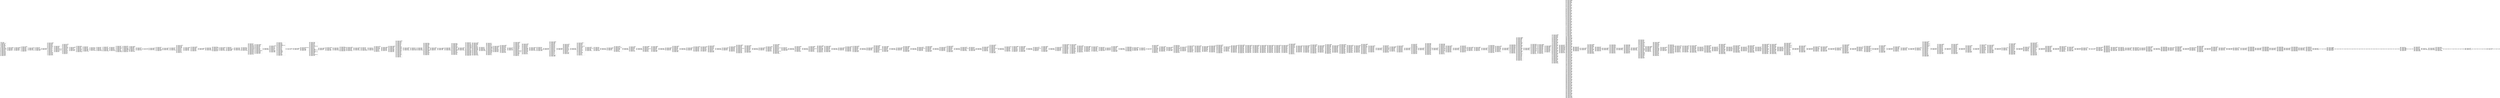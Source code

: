 digraph "graph.cfg.gv" {
	subgraph global {
		node [fontname=Courier fontsize=30.0 rank=same shape=box]
		block_0 [label="0: %00 = #0x1\l2: %01 = #0x40\l4: MSTORE(%01, %00)\l5: [NO_SSA] DUP1\l6: [NO_SSA] PUSH1\l8: [NO_SSA] DUP2\l9: [NO_SSA] MSTORE\la: [NO_SSA] PUSH1\lc: [NO_SSA] ADD\ld: [NO_SSA] PUSH2\l10: [NO_SSA] PUSH1\l12: [NO_SSA] SWAP2\l13: [NO_SSA] CODECOPY\l14: [NO_SSA] SWAP1\l15: [NO_SSA] POP\l16: [NO_SSA] PUSH1\l18: [NO_SSA] PUSH1\l1a: [NO_SSA] DUP5\l1b: [NO_SSA] MLOAD\l1c: [NO_SSA] PUSH1\l1e: [NO_SSA] PUSH2\l21: [NO_SSA] SWAP2\l22: [NO_SSA] SWAP1\l23: [NO_SSA] PUSH2\l26: [NO_SSA] JUMP\l"]
		block_27 [label="27: [NO_SSA] JUMPDEST\l28: [NO_SSA] PUSH2\l2b: [NO_SSA] SWAP2\l2c: [NO_SSA] SWAP1\l2d: [NO_SSA] PUSH2\l30: [NO_SSA] JUMP\l"]
		block_31 [label="31: [NO_SSA] JUMPDEST\l32: [NO_SSA] PUSH2\l35: [NO_SSA] SWAP1\l36: [NO_SSA] PUSH1\l38: [NO_SSA] PUSH2\l3b: [NO_SSA] JUMP\l"]
		block_3c [label="3c: [NO_SSA] JUMPDEST\l3d: [NO_SSA] SWAP1\l3e: [NO_SSA] POP\l3f: [NO_SSA] PUSH1\l41: [NO_SSA] PUSH2\l44: [NO_SSA] DUP3\l45: [NO_SSA] PUSH1\l47: [NO_SSA] PUSH2\l4a: [NO_SSA] JUMP\l"]
		block_4b [label="4b: [NO_SSA] JUMPDEST\l4c: [NO_SSA] PUSH1\l4e: [NO_SSA] PUSH1\l50: [NO_SSA] PUSH1\l52: [NO_SSA] INVALID\l"]
		block_53 [label="53: [NO_SSA] SUB\l54: [NO_SSA] DUP2\l55: [NO_SSA] GT\l56: [NO_SSA] ISZERO\l57: [NO_SSA] PUSH2\l5a: [NO_SSA] JUMPI\l"]
		block_5b [label="5b: [NO_SSA] PUSH2\l5e: [NO_SSA] PUSH2\l61: [NO_SSA] JUMP\l"]
		block_62 [label="62: [NO_SSA] JUMPDEST\l63: [NO_SSA] PUSH1\l65: [NO_SSA] MLOAD\l66: [NO_SSA] SWAP1\l67: [NO_SSA] DUP1\l68: [NO_SSA] DUP3\l69: [NO_SSA] MSTORE\l6a: [NO_SSA] DUP1\l6b: [NO_SSA] PUSH1\l6d: [NO_SSA] ADD\l6e: [NO_SSA] PUSH1\l70: [NO_SSA] NOT\l71: [NO_SSA] AND\l72: [NO_SSA] PUSH1\l74: [NO_SSA] ADD\l75: [NO_SSA] DUP3\l76: [NO_SSA] ADD\l77: [NO_SSA] PUSH1\l79: [NO_SSA] MSTORE\l7a: [NO_SSA] DUP1\l7b: [NO_SSA] ISZERO\l7c: [NO_SSA] PUSH2\l7f: [NO_SSA] JUMPI\l"]
		block_80 [label="80: [NO_SSA] PUSH1\l82: [NO_SSA] DUP3\l83: [NO_SSA] ADD\l84: [NO_SSA] DUP2\l85: [NO_SSA] DUP1\l86: [NO_SSA] CALLDATASIZE\l87: [NO_SSA] DUP4\l88: [NO_SSA] CALLDATACOPY\l89: [NO_SSA] ADD\l8a: [NO_SSA] SWAP1\l8b: [NO_SSA] POP\l"]
		block_8c [label="8c: [NO_SSA] JUMPDEST\l8d: [NO_SSA] POP\l8e: [NO_SSA] SWAP1\l8f: [NO_SSA] POP\l90: [NO_SSA] DUP2\l91: [NO_SSA] DUP2\l92: [NO_SSA] MSTORE\l93: [NO_SSA] PUSH1\l95: [NO_SSA] DUP4\l96: [NO_SSA] ADD\l97: [NO_SSA] DUP6\l98: [NO_SSA] DUP7\l99: [NO_SSA] MLOAD\l9a: [NO_SSA] DUP2\l9b: [NO_SSA] ADD\l9c: [NO_SSA] PUSH1\l9e: [NO_SSA] DUP5\l9f: [NO_SSA] ADD\l"]
		block_a0 [label="a0: [NO_SSA] JUMPDEST\la1: [NO_SSA] DUP2\la2: [NO_SSA] DUP4\la3: [NO_SSA] LT\la4: [NO_SSA] ISZERO\la5: [NO_SSA] PUSH2\la8: [NO_SSA] JUMPI\l"]
		block_a9 [label="a9: [NO_SSA] PUSH1\lab: [NO_SSA] SWAP3\lac: [NO_SSA] DUP4\lad: [NO_SSA] ADD\lae: [NO_SSA] DUP1\laf: [NO_SSA] MLOAD\lb0: [NO_SSA] PUSH1\lb2: [NO_SSA] PUSH1\lb4: [NO_SSA] DUP3\lb5: [NO_SSA] SWAP1\lb6: [NO_SSA] INVALID\l"]
		block_b7 [label="b7: [NO_SSA] DUP2\lb8: [NO_SSA] AND\lb9: [NO_SSA] DUP8\lba: [NO_SSA] ADD\lbb: [NO_SSA] MLOAD\lbc: [NO_SSA] PUSH1\lbe: [NO_SSA] SWAP1\lbf: [NO_SSA] DUP2\lc0: [NO_SSA] INVALID\l"]
		block_c1 [label="c1: [NO_SSA] DUP6\lc2: [NO_SSA] MSTORE\lc3: [NO_SSA] PUSH1\lc5: [NO_SSA] DUP4\lc6: [NO_SSA] SWAP1\lc7: [NO_SSA] INVALID\l"]
		block_c8 [label="c8: [NO_SSA] DUP3\lc9: [NO_SSA] AND\lca: [NO_SSA] DUP9\lcb: [NO_SSA] ADD\lcc: [NO_SSA] MLOAD\lcd: [NO_SSA] DUP2\lce: [NO_SSA] INVALID\l"]
		block_cf [label="cf: [NO_SSA] PUSH1\ld1: [NO_SSA] DUP7\ld2: [NO_SSA] ADD\ld3: [NO_SSA] MSTORE\ld4: [NO_SSA] PUSH1\ld6: [NO_SSA] DUP4\ld7: [NO_SSA] SWAP1\ld8: [NO_SSA] INVALID\l"]
		block_d9 [label="d9: [NO_SSA] DUP3\lda: [NO_SSA] AND\ldb: [NO_SSA] DUP9\ldc: [NO_SSA] ADD\ldd: [NO_SSA] MLOAD\lde: [NO_SSA] DUP2\ldf: [NO_SSA] INVALID\l"]
		block_e0 [label="e0: [NO_SSA] PUSH1\le2: [NO_SSA] DUP7\le3: [NO_SSA] ADD\le4: [NO_SSA] MSTORE\le5: [NO_SSA] SWAP2\le6: [NO_SSA] AND\le7: [NO_SSA] DUP7\le8: [NO_SSA] ADD\le9: [NO_SSA] MLOAD\lea: [NO_SSA] SWAP1\leb: [NO_SSA] INVALID\l"]
		block_ec [label="ec: [NO_SSA] SWAP4\led: [NO_SSA] DUP3\lee: [NO_SSA] ADD\lef: [NO_SSA] SWAP4\lf0: [NO_SSA] SWAP1\lf1: [NO_SSA] SWAP4\lf2: [NO_SSA] MSTORE\lf3: [NO_SSA] PUSH1\lf5: [NO_SSA] ADD\lf6: [NO_SSA] PUSH2\lf9: [NO_SSA] JUMP\l"]
		block_fa [label="fa: [NO_SSA] JUMPDEST\lfb: [NO_SSA] PUSH1\lfd: [NO_SSA] DUP10\lfe: [NO_SSA] MLOAD\lff: [NO_SSA] MOD\l100: [NO_SSA] PUSH1\l102: [NO_SSA] DUP2\l103: [NO_SSA] EQ\l104: [NO_SSA] PUSH2\l107: [NO_SSA] JUMPI\l"]
		block_108 [label="108: [NO_SSA] PUSH1\l10a: [NO_SSA] DUP2\l10b: [NO_SSA] EQ\l10c: [NO_SSA] PUSH2\l10f: [NO_SSA] JUMPI\l"]
		block_110 [label="110: [NO_SSA] PUSH2\l113: [NO_SSA] JUMP\l"]
		block_114 [label="114: [NO_SSA] JUMPDEST\l115: [NO_SSA] PUSH2\l118: [NO_SSA] PUSH1\l11a: [NO_SSA] INVALID\l"]
		block_11b [label="11b: [NO_SSA] PUSH1\l11d: [NO_SSA] NOT\l11e: [NO_SSA] DUP4\l11f: [NO_SSA] ADD\l120: [NO_SSA] MSTORE\l121: [NO_SSA] PUSH2\l124: [NO_SSA] JUMP\l"]
		block_125 [label="125: [NO_SSA] JUMPDEST\l126: [NO_SSA] PUSH1\l128: [NO_SSA] PUSH1\l12a: [NO_SSA] INVALID\l"]
		block_12b [label="12b: [NO_SSA] PUSH1\l12d: [NO_SSA] NOT\l12e: [NO_SSA] DUP4\l12f: [NO_SSA] ADD\l130: [NO_SSA] MSTORE\l"]
		block_131 [label="131: [NO_SSA] JUMPDEST\l132: [NO_SSA] POP\l133: [NO_SSA] SWAP4\l134: [NO_SSA] SWAP9\l135: [NO_SSA] SWAP8\l136: [NO_SSA] POP\l137: [NO_SSA] POP\l138: [NO_SSA] POP\l139: [NO_SSA] POP\l13a: [NO_SSA] POP\l13b: [NO_SSA] POP\l13c: [NO_SSA] POP\l13d: [NO_SSA] POP\l13e: [NO_SSA] JUMP\l"]
		block_13f [label="13f: [NO_SSA] JUMPDEST\l140: [NO_SSA] PUSH2\l143: [NO_SSA] DUP4\l144: [NO_SSA] DUP4\l145: [NO_SSA] PUSH2\l148: [NO_SSA] JUMP\l"]
		block_149 [label="149: [NO_SSA] JUMPDEST\l14a: [NO_SSA] PUSH2\l14d: [NO_SSA] PUSH1\l14f: [NO_SSA] DUP5\l150: [NO_SSA] DUP5\l151: [NO_SSA] DUP5\l152: [NO_SSA] PUSH2\l155: [NO_SSA] JUMP\l"]
		block_156 [label="156: [NO_SSA] JUMPDEST\l157: [NO_SSA] PUSH2\l15a: [NO_SSA] JUMPI\l"]
		block_15b [label="15b: [NO_SSA] PUSH1\l15d: [NO_SSA] MLOAD\l15e: [NO_SSA] PUSH3\l162: [NO_SSA] PUSH1\l164: [NO_SSA] INVALID\l"]
		block_165 [label="165: [NO_SSA] DUP2\l166: [NO_SSA] MSTORE\l167: [NO_SSA] PUSH1\l169: [NO_SSA] ADD\l16a: [NO_SSA] PUSH2\l16d: [NO_SSA] SWAP1\l16e: [NO_SSA] PUSH2\l171: [NO_SSA] JUMP\l"]
		block_172 [label="172: [NO_SSA] JUMPDEST\l173: [NO_SSA] PUSH1\l175: [NO_SSA] PUSH1\l177: [NO_SSA] PUSH1\l179: [NO_SSA] PUSH1\l17b: [NO_SSA] INVALID\l"]
		block_17c [label="17c: [NO_SSA] SUB\l17d: [NO_SSA] DUP5\l17e: [NO_SSA] AND\l17f: [NO_SSA] EXTCODESIZE\l180: [NO_SSA] ISZERO\l181: [NO_SSA] PUSH2\l184: [NO_SSA] JUMPI\l"]
		block_185 [label="185: [NO_SSA] PUSH1\l187: [NO_SSA] MLOAD\l188: [NO_SSA] PUSH4\l18d: [NO_SSA] PUSH1\l18f: [NO_SSA] INVALID\l"]
		block_190 [label="190: [NO_SSA] DUP2\l191: [NO_SSA] MSTORE\l192: [NO_SSA] PUSH1\l194: [NO_SSA] PUSH1\l196: [NO_SSA] PUSH1\l198: [NO_SSA] INVALID\l"]
		block_199 [label="199: [NO_SSA] SUB\l19a: [NO_SSA] DUP6\l19b: [NO_SSA] AND\l19c: [NO_SSA] SWAP1\l19d: [NO_SSA] PUSH4\l1a2: [NO_SSA] SWAP1\l1a3: [NO_SSA] PUSH2\l1a6: [NO_SSA] SWAP1\l1a7: [NO_SSA] CALLER\l1a8: [NO_SSA] SWAP1\l1a9: [NO_SSA] DUP10\l1aa: [NO_SSA] SWAP1\l1ab: [NO_SSA] DUP9\l1ac: [NO_SSA] SWAP1\l1ad: [NO_SSA] DUP9\l1ae: [NO_SSA] SWAP1\l1af: [NO_SSA] PUSH1\l1b1: [NO_SSA] ADD\l1b2: [NO_SSA] PUSH2\l1b5: [NO_SSA] JUMP\l"]
		block_1b6 [label="1b6: [NO_SSA] JUMPDEST\l1b7: [NO_SSA] PUSH1\l1b9: [NO_SSA] PUSH1\l1bb: [NO_SSA] MLOAD\l1bc: [NO_SSA] DUP1\l1bd: [NO_SSA] DUP4\l1be: [NO_SSA] SUB\l1bf: [NO_SSA] DUP2\l1c0: [NO_SSA] PUSH1\l1c2: [NO_SSA] DUP8\l1c3: [NO_SSA] DUP1\l1c4: [NO_SSA] EXTCODESIZE\l1c5: [NO_SSA] ISZERO\l1c6: [NO_SSA] DUP1\l1c7: [NO_SSA] ISZERO\l1c8: [NO_SSA] PUSH2\l1cb: [NO_SSA] JUMPI\l"]
		block_1cc [label="1cc: [NO_SSA] PUSH1\l1ce: [NO_SSA] DUP1\l1cf: [NO_SSA] REVERT\l"]
		block_1d0 [label="1d0: [NO_SSA] JUMPDEST\l1d1: [NO_SSA] POP\l1d2: [NO_SSA] GAS\l1d3: [NO_SSA] CALL\l1d4: [NO_SSA] SWAP3\l1d5: [NO_SSA] POP\l1d6: [NO_SSA] POP\l1d7: [NO_SSA] POP\l1d8: [NO_SSA] DUP1\l1d9: [NO_SSA] ISZERO\l1da: [NO_SSA] PUSH2\l1dd: [NO_SSA] JUMPI\l"]
		block_1de [label="1de: [NO_SSA] POP\l1df: [NO_SSA] PUSH1\l1e1: [NO_SSA] DUP1\l1e2: [NO_SSA] MLOAD\l1e3: [NO_SSA] PUSH1\l1e5: [NO_SSA] RETURNDATASIZE\l1e6: [NO_SSA] SWAP1\l1e7: [NO_SSA] DUP2\l1e8: [NO_SSA] ADD\l1e9: [NO_SSA] PUSH1\l1eb: [NO_SSA] NOT\l1ec: [NO_SSA] AND\l1ed: [NO_SSA] DUP3\l1ee: [NO_SSA] ADD\l1ef: [NO_SSA] SWAP1\l1f0: [NO_SSA] SWAP3\l1f1: [NO_SSA] MSTORE\l1f2: [NO_SSA] PUSH2\l1f5: [NO_SSA] SWAP2\l1f6: [NO_SSA] DUP2\l1f7: [NO_SSA] ADD\l1f8: [NO_SSA] SWAP1\l1f9: [NO_SSA] PUSH2\l1fc: [NO_SSA] JUMP\l"]
		block_1fd [label="1fd: [NO_SSA] JUMPDEST\l1fe: [NO_SSA] PUSH1\l"]
		block_200 [label="200: [NO_SSA] JUMPDEST\l201: [NO_SSA] PUSH2\l204: [NO_SSA] JUMPI\l"]
		block_205 [label="205: [NO_SSA] RETURNDATASIZE\l206: [NO_SSA] DUP1\l207: [NO_SSA] DUP1\l208: [NO_SSA] ISZERO\l209: [NO_SSA] PUSH2\l20c: [NO_SSA] JUMPI\l"]
		block_20d [label="20d: [NO_SSA] PUSH1\l20f: [NO_SSA] MLOAD\l210: [NO_SSA] SWAP2\l211: [NO_SSA] POP\l212: [NO_SSA] PUSH1\l214: [NO_SSA] NOT\l215: [NO_SSA] PUSH1\l217: [NO_SSA] RETURNDATASIZE\l218: [NO_SSA] ADD\l219: [NO_SSA] AND\l21a: [NO_SSA] DUP3\l21b: [NO_SSA] ADD\l21c: [NO_SSA] PUSH1\l21e: [NO_SSA] MSTORE\l21f: [NO_SSA] RETURNDATASIZE\l220: [NO_SSA] DUP3\l221: [NO_SSA] MSTORE\l222: [NO_SSA] RETURNDATASIZE\l223: [NO_SSA] PUSH1\l225: [NO_SSA] PUSH1\l227: [NO_SSA] DUP5\l228: [NO_SSA] ADD\l229: [NO_SSA] RETURNDATACOPY\l22a: [NO_SSA] PUSH2\l22d: [NO_SSA] JUMP\l"]
		block_22e [label="22e: [NO_SSA] JUMPDEST\l22f: [NO_SSA] PUSH1\l231: [NO_SSA] SWAP2\l232: [NO_SSA] POP\l"]
		block_233 [label="233: [NO_SSA] JUMPDEST\l234: [NO_SSA] POP\l235: [NO_SSA] DUP1\l236: [NO_SSA] MLOAD\l237: [NO_SSA] PUSH2\l23a: [NO_SSA] JUMPI\l"]
		block_23b [label="23b: [NO_SSA] PUSH1\l23d: [NO_SSA] MLOAD\l23e: [NO_SSA] PUSH3\l242: [NO_SSA] PUSH1\l244: [NO_SSA] INVALID\l"]
		block_245 [label="245: [NO_SSA] DUP2\l246: [NO_SSA] MSTORE\l247: [NO_SSA] PUSH1\l249: [NO_SSA] ADD\l24a: [NO_SSA] PUSH2\l24d: [NO_SSA] SWAP1\l24e: [NO_SSA] PUSH2\l251: [NO_SSA] JUMP\l"]
		block_252 [label="252: [NO_SSA] JUMPDEST\l253: [NO_SSA] DUP1\l254: [NO_SSA] MLOAD\l255: [NO_SSA] DUP2\l256: [NO_SSA] PUSH1\l258: [NO_SSA] ADD\l259: [NO_SSA] REVERT\l"]
		block_25a [label="25a: [NO_SSA] JUMPDEST\l25b: [NO_SSA] PUSH1\l25d: [NO_SSA] PUSH1\l25f: [NO_SSA] PUSH1\l261: [NO_SSA] INVALID\l"]
		block_262 [label="262: [NO_SSA] SUB\l263: [NO_SSA] NOT\l264: [NO_SSA] AND\l265: [NO_SSA] PUSH4\l26a: [NO_SSA] PUSH1\l26c: [NO_SSA] INVALID\l"]
		block_26d [label="26d: [NO_SSA] EQ\l26e: [NO_SSA] SWAP1\l26f: [NO_SSA] POP\l270: [NO_SSA] PUSH2\l273: [NO_SSA] JUMP\l"]
		block_274 [label="274: [NO_SSA] JUMPDEST\l275: [NO_SSA] POP\l276: [NO_SSA] PUSH1\l278: [NO_SSA] SWAP5\l279: [NO_SSA] SWAP4\l27a: [NO_SSA] POP\l27b: [NO_SSA] POP\l27c: [NO_SSA] POP\l27d: [NO_SSA] POP\l27e: [NO_SSA] JUMP\l"]
		block_27f [label="27f: [NO_SSA] JUMPDEST\l280: [NO_SSA] PUSH1\l282: [NO_SSA] DUP3\l283: [NO_SSA] PUSH2\l286: [NO_SSA] DUP4\l287: [NO_SSA] PUSH2\l28a: [NO_SSA] JUMP\l"]
		block_28b [label="28b: [NO_SSA] JUMPDEST\l28c: [NO_SSA] PUSH1\l28e: [NO_SSA] MLOAD\l28f: [NO_SSA] PUSH1\l291: [NO_SSA] ADD\l292: [NO_SSA] PUSH2\l295: [NO_SSA] SWAP3\l296: [NO_SSA] SWAP2\l297: [NO_SSA] SWAP1\l298: [NO_SSA] PUSH2\l29b: [NO_SSA] JUMP\l"]
		block_29c [label="29c: [NO_SSA] JUMPDEST\l29d: [NO_SSA] PUSH1\l29f: [NO_SSA] DUP1\l2a0: [NO_SSA] MLOAD\l2a1: [NO_SSA] PUSH1\l2a3: [NO_SSA] NOT\l2a4: [NO_SSA] DUP2\l2a5: [NO_SSA] DUP5\l2a6: [NO_SSA] SUB\l2a7: [NO_SSA] ADD\l2a8: [NO_SSA] DUP2\l2a9: [NO_SSA] MSTORE\l2aa: [NO_SSA] SWAP2\l2ab: [NO_SSA] SWAP1\l2ac: [NO_SSA] MSTORE\l2ad: [NO_SSA] DUP1\l2ae: [NO_SSA] MLOAD\l2af: [NO_SSA] PUSH1\l2b1: [NO_SSA] SWAP1\l2b2: [NO_SSA] SWAP2\l2b3: [NO_SSA] ADD\l2b4: [NO_SSA] SHA3\l2b5: [NO_SSA] PUSH1\l2b7: [NO_SSA] AND\l2b8: [NO_SSA] SWAP4\l2b9: [NO_SSA] SWAP3\l2ba: [NO_SSA] POP\l2bb: [NO_SSA] POP\l2bc: [NO_SSA] POP\l2bd: [NO_SSA] JUMP\l"]
		block_2be [label="2be: [NO_SSA] JUMPDEST\l2bf: [NO_SSA] PUSH1\l2c1: [NO_SSA] PUSH1\l2c3: [NO_SSA] PUSH1\l2c5: [NO_SSA] INVALID\l"]
		block_2c6 [label="2c6: [NO_SSA] SUB\l2c7: [NO_SSA] DUP3\l2c8: [NO_SSA] AND\l2c9: [NO_SSA] PUSH2\l2cc: [NO_SSA] JUMPI\l"]
		block_2cd [label="2cd: [NO_SSA] PUSH1\l2cf: [NO_SSA] MLOAD\l2d0: [NO_SSA] PUSH3\l2d4: [NO_SSA] PUSH1\l2d6: [NO_SSA] INVALID\l"]
		block_2d7 [label="2d7: [NO_SSA] DUP2\l2d8: [NO_SSA] MSTORE\l2d9: [NO_SSA] PUSH1\l2db: [NO_SSA] PUSH1\l2dd: [NO_SSA] DUP3\l2de: [NO_SSA] ADD\l2df: [NO_SSA] DUP2\l2e0: [NO_SSA] SWAP1\l2e1: [NO_SSA] MSTORE\l2e2: [NO_SSA] PUSH1\l2e4: [NO_SSA] DUP3\l2e5: [NO_SSA] ADD\l2e6: [NO_SSA] MSTORE\l2e7: [NO_SSA] PUSH32\l308: [NO_SSA] PUSH1\l30a: [NO_SSA] DUP3\l30b: [NO_SSA] ADD\l30c: [NO_SSA] MSTORE\l30d: [NO_SSA] PUSH1\l30f: [NO_SSA] ADD\l310: [NO_SSA] PUSH2\l313: [NO_SSA] JUMP\l"]
		block_314 [label="314: [NO_SSA] JUMPDEST\l315: [NO_SSA] PUSH2\l318: [NO_SSA] DUP2\l319: [NO_SSA] PUSH2\l31c: [NO_SSA] JUMP\l"]
		block_31d [label="31d: [NO_SSA] JUMPDEST\l31e: [NO_SSA] ISZERO\l31f: [NO_SSA] PUSH2\l322: [NO_SSA] JUMPI\l"]
		block_323 [label="323: [NO_SSA] PUSH1\l325: [NO_SSA] MLOAD\l326: [NO_SSA] PUSH3\l32a: [NO_SSA] PUSH1\l32c: [NO_SSA] INVALID\l"]
		block_32d [label="32d: [NO_SSA] DUP2\l32e: [NO_SSA] MSTORE\l32f: [NO_SSA] PUSH1\l331: [NO_SSA] PUSH1\l333: [NO_SSA] DUP3\l334: [NO_SSA] ADD\l335: [NO_SSA] MSTORE\l336: [NO_SSA] PUSH1\l338: [NO_SSA] PUSH1\l33a: [NO_SSA] DUP3\l33b: [NO_SSA] ADD\l33c: [NO_SSA] MSTORE\l33d: [NO_SSA] PUSH32\l35e: [NO_SSA] PUSH1\l360: [NO_SSA] DUP3\l361: [NO_SSA] ADD\l362: [NO_SSA] MSTORE\l363: [NO_SSA] PUSH1\l365: [NO_SSA] ADD\l366: [NO_SSA] PUSH2\l369: [NO_SSA] JUMP\l"]
		block_36a [label="36a: [NO_SSA] JUMPDEST\l36b: [NO_SSA] PUSH1\l36d: [NO_SSA] PUSH1\l36f: [NO_SSA] PUSH1\l371: [NO_SSA] INVALID\l"]
		block_372 [label="372: [NO_SSA] SUB\l373: [NO_SSA] DUP3\l374: [NO_SSA] AND\l375: [NO_SSA] PUSH1\l377: [NO_SSA] SWAP1\l378: [NO_SSA] DUP2\l379: [NO_SSA] MSTORE\l37a: [NO_SSA] PUSH1\l37c: [NO_SSA] PUSH1\l37e: [NO_SSA] MSTORE\l37f: [NO_SSA] PUSH1\l381: [NO_SSA] DUP2\l382: [NO_SSA] SHA3\l383: [NO_SSA] DUP1\l384: [NO_SSA] SLOAD\l385: [NO_SSA] PUSH1\l387: [NO_SSA] SWAP3\l388: [NO_SSA] SWAP1\l389: [NO_SSA] PUSH2\l38c: [NO_SSA] SWAP1\l38d: [NO_SSA] DUP5\l38e: [NO_SSA] SWAP1\l38f: [NO_SSA] PUSH2\l392: [NO_SSA] JUMP\l"]
		block_393 [label="393: [NO_SSA] JUMPDEST\l394: [NO_SSA] SWAP1\l395: [NO_SSA] SWAP2\l396: [NO_SSA] SSTORE\l397: [NO_SSA] POP\l398: [NO_SSA] POP\l399: [NO_SSA] PUSH1\l39b: [NO_SSA] DUP2\l39c: [NO_SSA] DUP2\l39d: [NO_SSA] MSTORE\l39e: [NO_SSA] PUSH1\l3a0: [NO_SSA] PUSH1\l3a2: [NO_SSA] MSTORE\l3a3: [NO_SSA] PUSH1\l3a5: [NO_SSA] DUP1\l3a6: [NO_SSA] DUP3\l3a7: [NO_SSA] SHA3\l3a8: [NO_SSA] DUP1\l3a9: [NO_SSA] SLOAD\l3aa: [NO_SSA] PUSH1\l3ac: [NO_SSA] PUSH1\l3ae: [NO_SSA] PUSH1\l3b0: [NO_SSA] INVALID\l"]
		block_3b1 [label="3b1: [NO_SSA] SUB\l3b2: [NO_SSA] NOT\l3b3: [NO_SSA] AND\l3b4: [NO_SSA] PUSH1\l3b6: [NO_SSA] PUSH1\l3b8: [NO_SSA] PUSH1\l3ba: [NO_SSA] INVALID\l"]
		block_3bb [label="3bb: [NO_SSA] SUB\l3bc: [NO_SSA] DUP7\l3bd: [NO_SSA] AND\l3be: [NO_SSA] SWAP1\l3bf: [NO_SSA] DUP2\l3c0: [NO_SSA] OR\l3c1: [NO_SSA] SWAP1\l3c2: [NO_SSA] SWAP2\l3c3: [NO_SSA] SSTORE\l3c4: [NO_SSA] SWAP1\l3c5: [NO_SSA] MLOAD\l3c6: [NO_SSA] DUP4\l3c7: [NO_SSA] SWAP3\l3c8: [NO_SSA] SWAP1\l3c9: [NO_SSA] PUSH32\l3ea: [NO_SSA] SWAP1\l3eb: [NO_SSA] DUP3\l3ec: [NO_SSA] SWAP1\l3ed: [NO_SSA] LOG4\l3ee: [NO_SSA] POP\l3ef: [NO_SSA] POP\l3f0: [NO_SSA] JUMP\l"]
		block_3f1 [label="3f1: [NO_SSA] JUMPDEST\l3f2: [NO_SSA] PUSH1\l3f4: [NO_SSA] MLOAD\l3f5: [NO_SSA] DUP1\l3f6: [NO_SSA] PUSH2\l3f9: [NO_SSA] ADD\l3fa: [NO_SSA] PUSH1\l3fc: [NO_SSA] MSTORE\l3fd: [NO_SSA] DUP1\l3fe: [NO_SSA] PUSH1\l400: [NO_SSA] SWAP1\l"]
		block_401 [label="401: [NO_SSA] JUMPDEST\l402: [NO_SSA] PUSH1\l404: [NO_SSA] DUP2\l405: [NO_SSA] MSTORE\l406: [NO_SSA] PUSH1\l408: [NO_SSA] ADD\l409: [NO_SSA] SWAP1\l40a: [NO_SSA] PUSH1\l40c: [NO_SSA] SWAP1\l40d: [NO_SSA] SUB\l40e: [NO_SSA] SWAP1\l40f: [NO_SSA] DUP2\l410: [NO_SSA] PUSH2\l413: [NO_SSA] JUMPI\l"]
		block_414 [label="414: [NO_SSA] SWAP1\l415: [NO_SSA] POP\l416: [NO_SSA] POP\l417: [NO_SSA] SWAP1\l418: [NO_SSA] JUMP\l"]
		block_419 [label="419: [NO_SSA] JUMPDEST\l41a: [NO_SSA] PUSH1\l41c: [NO_SSA] MLOAD\l41d: [NO_SSA] DUP1\l41e: [NO_SSA] PUSH2\l421: [NO_SSA] ADD\l422: [NO_SSA] PUSH1\l424: [NO_SSA] MSTORE\l425: [NO_SSA] DUP1\l426: [NO_SSA] PUSH1\l428: [NO_SSA] SWAP1\l429: [NO_SSA] PUSH1\l42b: [NO_SSA] DUP3\l42c: [NO_SSA] MUL\l42d: [NO_SSA] DUP1\l42e: [NO_SSA] CALLDATASIZE\l42f: [NO_SSA] DUP4\l430: [NO_SSA] CALLDATACOPY\l431: [NO_SSA] POP\l432: [NO_SSA] SWAP2\l433: [NO_SSA] SWAP3\l434: [NO_SSA] SWAP2\l435: [NO_SSA] POP\l436: [NO_SSA] POP\l437: [NO_SSA] JUMP\l"]
		block_438 [label="438: [NO_SSA] JUMPDEST\l439: [NO_SSA] PUSH1\l43b: [NO_SSA] DUP1\l43c: [NO_SSA] MLOAD\l43d: [NO_SSA] DUP1\l43e: [NO_SSA] DUP3\l43f: [NO_SSA] ADD\l440: [NO_SSA] SWAP1\l441: [NO_SSA] SWAP2\l442: [NO_SSA] MSTORE\l443: [NO_SSA] PUSH1\l445: [NO_SSA] DUP2\l446: [NO_SSA] MSTORE\l447: [NO_SSA] PUSH1\l449: [NO_SSA] PUSH1\l44b: [NO_SSA] DUP3\l44c: [NO_SSA] ADD\l44d: [NO_SSA] PUSH2\l450: [NO_SSA] JUMP\l"]
		block_451 [label="451: [NO_SSA] JUMPDEST\l452: [NO_SSA] PUSH1\l454: [NO_SSA] PUSH1\l456: [NO_SSA] PUSH1\l458: [NO_SSA] PUSH1\l45a: [NO_SSA] INVALID\l"]
		block_45b [label="45b: [NO_SSA] SUB\l45c: [NO_SSA] DUP1\l45d: [NO_SSA] DUP5\l45e: [NO_SSA] GT\l45f: [NO_SSA] ISZERO\l460: [NO_SSA] PUSH2\l463: [NO_SSA] JUMPI\l"]
		block_464 [label="464: [NO_SSA] PUSH2\l467: [NO_SSA] PUSH2\l46a: [NO_SSA] JUMP\l"]
		block_46b [label="46b: [NO_SSA] JUMPDEST\l46c: [NO_SSA] PUSH1\l46e: [NO_SSA] MLOAD\l46f: [NO_SSA] PUSH1\l471: [NO_SSA] DUP6\l472: [NO_SSA] ADD\l473: [NO_SSA] PUSH1\l475: [NO_SSA] NOT\l476: [NO_SSA] SWAP1\l477: [NO_SSA] DUP2\l478: [NO_SSA] AND\l479: [NO_SSA] PUSH1\l47b: [NO_SSA] ADD\l47c: [NO_SSA] AND\l47d: [NO_SSA] DUP2\l47e: [NO_SSA] ADD\l47f: [NO_SSA] SWAP1\l480: [NO_SSA] DUP3\l481: [NO_SSA] DUP3\l482: [NO_SSA] GT\l483: [NO_SSA] DUP2\l484: [NO_SSA] DUP4\l485: [NO_SSA] LT\l486: [NO_SSA] OR\l487: [NO_SSA] ISZERO\l488: [NO_SSA] PUSH2\l48b: [NO_SSA] JUMPI\l"]
		block_48c [label="48c: [NO_SSA] PUSH2\l48f: [NO_SSA] PUSH2\l492: [NO_SSA] JUMP\l"]
		block_493 [label="493: [NO_SSA] JUMPDEST\l494: [NO_SSA] DUP2\l495: [NO_SSA] PUSH1\l497: [NO_SSA] MSTORE\l498: [NO_SSA] DUP1\l499: [NO_SSA] SWAP4\l49a: [NO_SSA] POP\l49b: [NO_SSA] DUP6\l49c: [NO_SSA] DUP2\l49d: [NO_SSA] MSTORE\l49e: [NO_SSA] DUP7\l49f: [NO_SSA] DUP7\l4a0: [NO_SSA] DUP7\l4a1: [NO_SSA] ADD\l4a2: [NO_SSA] GT\l4a3: [NO_SSA] ISZERO\l4a4: [NO_SSA] PUSH2\l4a7: [NO_SSA] JUMPI\l"]
		block_4a8 [label="4a8: [NO_SSA] PUSH1\l4aa: [NO_SSA] DUP1\l4ab: [NO_SSA] REVERT\l"]
		block_4ac [label="4ac: [NO_SSA] JUMPDEST\l4ad: [NO_SSA] DUP6\l4ae: [NO_SSA] DUP6\l4af: [NO_SSA] PUSH1\l4b1: [NO_SSA] DUP4\l4b2: [NO_SSA] ADD\l4b3: [NO_SSA] CALLDATACOPY\l4b4: [NO_SSA] PUSH1\l4b6: [NO_SSA] PUSH1\l4b8: [NO_SSA] DUP8\l4b9: [NO_SSA] DUP4\l4ba: [NO_SSA] ADD\l4bb: [NO_SSA] ADD\l4bc: [NO_SSA] MSTORE\l4bd: [NO_SSA] POP\l4be: [NO_SSA] POP\l4bf: [NO_SSA] POP\l4c0: [NO_SSA] SWAP4\l4c1: [NO_SSA] SWAP3\l4c2: [NO_SSA] POP\l4c3: [NO_SSA] POP\l4c4: [NO_SSA] POP\l4c5: [NO_SSA] JUMP\l"]
		block_4c6 [label="4c6: [NO_SSA] JUMPDEST\l4c7: [NO_SSA] DUP1\l4c8: [NO_SSA] CALLDATALOAD\l4c9: [NO_SSA] PUSH1\l4cb: [NO_SSA] PUSH1\l4cd: [NO_SSA] PUSH1\l4cf: [NO_SSA] INVALID\l"]
		block_4d0 [label="4d0: [NO_SSA] SUB\l4d1: [NO_SSA] DUP2\l4d2: [NO_SSA] AND\l4d3: [NO_SSA] DUP2\l4d4: [NO_SSA] EQ\l4d5: [NO_SSA] PUSH2\l4d8: [NO_SSA] JUMPI\l"]
		block_4d9 [label="4d9: [NO_SSA] PUSH1\l4db: [NO_SSA] DUP1\l4dc: [NO_SSA] REVERT\l"]
		block_4dd [label="4dd: [NO_SSA] JUMPDEST\l4de: [NO_SSA] SWAP2\l4df: [NO_SSA] SWAP1\l4e0: [NO_SSA] POP\l4e1: [NO_SSA] JUMP\l"]
		block_4e2 [label="4e2: [NO_SSA] JUMPDEST\l4e3: [NO_SSA] DUP1\l4e4: [NO_SSA] CALLDATALOAD\l4e5: [NO_SSA] DUP1\l4e6: [NO_SSA] ISZERO\l4e7: [NO_SSA] ISZERO\l4e8: [NO_SSA] DUP2\l4e9: [NO_SSA] EQ\l4ea: [NO_SSA] PUSH2\l4ed: [NO_SSA] JUMPI\l"]
		block_4ee [label="4ee: [NO_SSA] PUSH1\l4f0: [NO_SSA] DUP1\l4f1: [NO_SSA] REVERT\l"]
		block_4f2 [label="4f2: [NO_SSA] JUMPDEST\l4f3: [NO_SSA] PUSH1\l4f5: [NO_SSA] DUP3\l4f6: [NO_SSA] PUSH1\l4f8: [NO_SSA] DUP4\l4f9: [NO_SSA] ADD\l4fa: [NO_SSA] SLT\l4fb: [NO_SSA] PUSH2\l4fe: [NO_SSA] JUMPI\l"]
		block_4ff [label="4ff: [NO_SSA] PUSH1\l501: [NO_SSA] DUP1\l502: [NO_SSA] REVERT\l"]
		block_503 [label="503: [NO_SSA] JUMPDEST\l504: [NO_SSA] PUSH2\l507: [NO_SSA] DUP4\l508: [NO_SSA] DUP4\l509: [NO_SSA] CALLDATALOAD\l50a: [NO_SSA] PUSH1\l50c: [NO_SSA] DUP6\l50d: [NO_SSA] ADD\l50e: [NO_SSA] PUSH2\l511: [NO_SSA] JUMP\l"]
		block_512 [label="512: [NO_SSA] JUMPDEST\l513: [NO_SSA] PUSH1\l515: [NO_SSA] PUSH1\l517: [NO_SSA] DUP3\l518: [NO_SSA] DUP5\l519: [NO_SSA] SUB\l51a: [NO_SSA] SLT\l51b: [NO_SSA] ISZERO\l51c: [NO_SSA] PUSH2\l51f: [NO_SSA] JUMPI\l"]
		block_520 [label="520: [NO_SSA] PUSH1\l522: [NO_SSA] DUP1\l523: [NO_SSA] REVERT\l"]
		block_524 [label="524: [NO_SSA] JUMPDEST\l525: [NO_SSA] PUSH2\l528: [NO_SSA] DUP3\l529: [NO_SSA] PUSH2\l52c: [NO_SSA] JUMP\l"]
		block_52d [label="52d: [NO_SSA] JUMPDEST\l52e: [NO_SSA] PUSH1\l530: [NO_SSA] DUP1\l531: [NO_SSA] PUSH1\l533: [NO_SSA] DUP4\l534: [NO_SSA] DUP6\l535: [NO_SSA] SUB\l536: [NO_SSA] SLT\l537: [NO_SSA] ISZERO\l538: [NO_SSA] PUSH2\l53b: [NO_SSA] JUMPI\l"]
		block_53c [label="53c: [NO_SSA] PUSH1\l53e: [NO_SSA] DUP1\l53f: [NO_SSA] REVERT\l"]
		block_540 [label="540: [NO_SSA] JUMPDEST\l541: [NO_SSA] PUSH2\l544: [NO_SSA] DUP4\l545: [NO_SSA] PUSH2\l548: [NO_SSA] JUMP\l"]
		block_549 [label="549: [NO_SSA] JUMPDEST\l54a: [NO_SSA] SWAP2\l54b: [NO_SSA] POP\l54c: [NO_SSA] PUSH2\l54f: [NO_SSA] PUSH1\l551: [NO_SSA] DUP5\l552: [NO_SSA] ADD\l553: [NO_SSA] PUSH2\l556: [NO_SSA] JUMP\l"]
		block_557 [label="557: [NO_SSA] JUMPDEST\l558: [NO_SSA] SWAP1\l559: [NO_SSA] POP\l55a: [NO_SSA] SWAP3\l55b: [NO_SSA] POP\l55c: [NO_SSA] SWAP3\l55d: [NO_SSA] SWAP1\l55e: [NO_SSA] POP\l55f: [NO_SSA] JUMP\l"]
		block_560 [label="560: [NO_SSA] JUMPDEST\l561: [NO_SSA] PUSH1\l563: [NO_SSA] DUP1\l564: [NO_SSA] PUSH1\l566: [NO_SSA] PUSH1\l568: [NO_SSA] DUP5\l569: [NO_SSA] DUP7\l56a: [NO_SSA] SUB\l56b: [NO_SSA] SLT\l56c: [NO_SSA] ISZERO\l56d: [NO_SSA] PUSH2\l570: [NO_SSA] JUMPI\l"]
		block_571 [label="571: [NO_SSA] PUSH1\l573: [NO_SSA] DUP1\l574: [NO_SSA] REVERT\l"]
		block_575 [label="575: [NO_SSA] JUMPDEST\l576: [NO_SSA] PUSH2\l579: [NO_SSA] DUP5\l57a: [NO_SSA] PUSH2\l57d: [NO_SSA] JUMP\l"]
		block_57e [label="57e: [NO_SSA] JUMPDEST\l57f: [NO_SSA] SWAP3\l580: [NO_SSA] POP\l581: [NO_SSA] PUSH2\l584: [NO_SSA] PUSH1\l586: [NO_SSA] DUP6\l587: [NO_SSA] ADD\l588: [NO_SSA] PUSH2\l58b: [NO_SSA] JUMP\l"]
		block_58c [label="58c: [NO_SSA] JUMPDEST\l58d: [NO_SSA] SWAP2\l58e: [NO_SSA] POP\l58f: [NO_SSA] PUSH1\l591: [NO_SSA] DUP5\l592: [NO_SSA] ADD\l593: [NO_SSA] CALLDATALOAD\l594: [NO_SSA] SWAP1\l595: [NO_SSA] POP\l596: [NO_SSA] SWAP3\l597: [NO_SSA] POP\l598: [NO_SSA] SWAP3\l599: [NO_SSA] POP\l59a: [NO_SSA] SWAP3\l59b: [NO_SSA] JUMP\l"]
		block_59c [label="59c: [NO_SSA] JUMPDEST\l59d: [NO_SSA] PUSH1\l59f: [NO_SSA] DUP1\l5a0: [NO_SSA] PUSH1\l5a2: [NO_SSA] DUP1\l5a3: [NO_SSA] PUSH1\l5a5: [NO_SSA] DUP6\l5a6: [NO_SSA] DUP8\l5a7: [NO_SSA] SUB\l5a8: [NO_SSA] SLT\l5a9: [NO_SSA] ISZERO\l5aa: [NO_SSA] PUSH2\l5ad: [NO_SSA] JUMPI\l"]
		block_5ae [label="5ae: [NO_SSA] PUSH1\l5b0: [NO_SSA] DUP1\l5b1: [NO_SSA] REVERT\l"]
		block_5b2 [label="5b2: [NO_SSA] JUMPDEST\l5b3: [NO_SSA] PUSH2\l5b6: [NO_SSA] DUP6\l5b7: [NO_SSA] PUSH2\l5ba: [NO_SSA] JUMP\l"]
		block_5bb [label="5bb: [NO_SSA] JUMPDEST\l5bc: [NO_SSA] SWAP4\l5bd: [NO_SSA] POP\l5be: [NO_SSA] PUSH2\l5c1: [NO_SSA] PUSH1\l5c3: [NO_SSA] DUP7\l5c4: [NO_SSA] ADD\l5c5: [NO_SSA] PUSH2\l5c8: [NO_SSA] JUMP\l"]
		block_5c9 [label="5c9: [NO_SSA] JUMPDEST\l5ca: [NO_SSA] SWAP3\l5cb: [NO_SSA] POP\l5cc: [NO_SSA] PUSH1\l5ce: [NO_SSA] DUP6\l5cf: [NO_SSA] ADD\l5d0: [NO_SSA] CALLDATALOAD\l5d1: [NO_SSA] SWAP2\l5d2: [NO_SSA] POP\l5d3: [NO_SSA] PUSH1\l5d5: [NO_SSA] DUP6\l5d6: [NO_SSA] ADD\l5d7: [NO_SSA] CALLDATALOAD\l5d8: [NO_SSA] PUSH1\l5da: [NO_SSA] PUSH1\l5dc: [NO_SSA] PUSH1\l5de: [NO_SSA] INVALID\l"]
		block_5df [label="5df: [NO_SSA] SUB\l5e0: [NO_SSA] DUP2\l5e1: [NO_SSA] GT\l5e2: [NO_SSA] ISZERO\l5e3: [NO_SSA] PUSH2\l5e6: [NO_SSA] JUMPI\l"]
		block_5e7 [label="5e7: [NO_SSA] PUSH1\l5e9: [NO_SSA] DUP1\l5ea: [NO_SSA] REVERT\l"]
		block_5eb [label="5eb: [NO_SSA] JUMPDEST\l5ec: [NO_SSA] DUP6\l5ed: [NO_SSA] ADD\l5ee: [NO_SSA] PUSH1\l5f0: [NO_SSA] DUP2\l5f1: [NO_SSA] ADD\l5f2: [NO_SSA] DUP8\l5f3: [NO_SSA] SGT\l5f4: [NO_SSA] PUSH2\l5f7: [NO_SSA] JUMPI\l"]
		block_5f8 [label="5f8: [NO_SSA] PUSH1\l5fa: [NO_SSA] DUP1\l5fb: [NO_SSA] REVERT\l"]
		block_5fc [label="5fc: [NO_SSA] JUMPDEST\l5fd: [NO_SSA] PUSH2\l600: [NO_SSA] DUP8\l601: [NO_SSA] DUP3\l602: [NO_SSA] CALLDATALOAD\l603: [NO_SSA] PUSH1\l605: [NO_SSA] DUP5\l606: [NO_SSA] ADD\l607: [NO_SSA] PUSH2\l60a: [NO_SSA] JUMP\l"]
		block_60b [label="60b: [NO_SSA] JUMPDEST\l60c: [NO_SSA] SWAP2\l60d: [NO_SSA] POP\l60e: [NO_SSA] POP\l60f: [NO_SSA] SWAP3\l610: [NO_SSA] SWAP6\l611: [NO_SSA] SWAP2\l612: [NO_SSA] SWAP5\l613: [NO_SSA] POP\l614: [NO_SSA] SWAP3\l615: [NO_SSA] POP\l616: [NO_SSA] JUMP\l"]
		block_617 [label="617: [NO_SSA] JUMPDEST\l618: [NO_SSA] PUSH1\l61a: [NO_SSA] DUP1\l61b: [NO_SSA] PUSH1\l61d: [NO_SSA] DUP4\l61e: [NO_SSA] DUP6\l61f: [NO_SSA] SUB\l620: [NO_SSA] SLT\l621: [NO_SSA] ISZERO\l622: [NO_SSA] PUSH2\l625: [NO_SSA] JUMPI\l"]
		block_626 [label="626: [NO_SSA] PUSH1\l628: [NO_SSA] DUP1\l629: [NO_SSA] REVERT\l"]
		block_62a [label="62a: [NO_SSA] JUMPDEST\l62b: [NO_SSA] PUSH2\l62e: [NO_SSA] DUP4\l62f: [NO_SSA] PUSH2\l632: [NO_SSA] JUMP\l"]
		block_633 [label="633: [NO_SSA] JUMPDEST\l634: [NO_SSA] SWAP2\l635: [NO_SSA] POP\l636: [NO_SSA] PUSH2\l639: [NO_SSA] PUSH1\l63b: [NO_SSA] DUP5\l63c: [NO_SSA] ADD\l63d: [NO_SSA] PUSH2\l640: [NO_SSA] JUMP\l"]
		block_641 [label="641: [NO_SSA] JUMPDEST\l642: [NO_SSA] PUSH1\l644: [NO_SSA] DUP1\l645: [NO_SSA] PUSH1\l647: [NO_SSA] DUP4\l648: [NO_SSA] DUP6\l649: [NO_SSA] SUB\l64a: [NO_SSA] SLT\l64b: [NO_SSA] ISZERO\l64c: [NO_SSA] PUSH2\l64f: [NO_SSA] JUMPI\l"]
		block_650 [label="650: [NO_SSA] PUSH1\l652: [NO_SSA] DUP1\l653: [NO_SSA] REVERT\l"]
		block_654 [label="654: [NO_SSA] JUMPDEST\l655: [NO_SSA] PUSH2\l658: [NO_SSA] DUP4\l659: [NO_SSA] PUSH2\l65c: [NO_SSA] JUMP\l"]
		block_65d [label="65d: [NO_SSA] JUMPDEST\l65e: [NO_SSA] SWAP5\l65f: [NO_SSA] PUSH1\l661: [NO_SSA] SWAP4\l662: [NO_SSA] SWAP1\l663: [NO_SSA] SWAP4\l664: [NO_SSA] ADD\l665: [NO_SSA] CALLDATALOAD\l666: [NO_SSA] SWAP4\l667: [NO_SSA] POP\l668: [NO_SSA] POP\l669: [NO_SSA] POP\l66a: [NO_SSA] JUMP\l"]
		block_66b [label="66b: [NO_SSA] JUMPDEST\l66c: [NO_SSA] PUSH1\l66e: [NO_SSA] PUSH1\l670: [NO_SSA] DUP3\l671: [NO_SSA] DUP5\l672: [NO_SSA] SUB\l673: [NO_SSA] SLT\l674: [NO_SSA] ISZERO\l675: [NO_SSA] PUSH2\l678: [NO_SSA] JUMPI\l"]
		block_679 [label="679: [NO_SSA] PUSH1\l67b: [NO_SSA] DUP1\l67c: [NO_SSA] REVERT\l"]
		block_67d [label="67d: [NO_SSA] JUMPDEST\l67e: [NO_SSA] PUSH2\l681: [NO_SSA] DUP3\l682: [NO_SSA] PUSH2\l685: [NO_SSA] JUMP\l"]
		block_686 [label="686: [NO_SSA] JUMPDEST\l687: [NO_SSA] PUSH1\l689: [NO_SSA] PUSH1\l68b: [NO_SSA] DUP3\l68c: [NO_SSA] DUP5\l68d: [NO_SSA] SUB\l68e: [NO_SSA] SLT\l68f: [NO_SSA] ISZERO\l690: [NO_SSA] PUSH2\l693: [NO_SSA] JUMPI\l"]
		block_694 [label="694: [NO_SSA] PUSH1\l696: [NO_SSA] DUP1\l697: [NO_SSA] REVERT\l"]
		block_698 [label="698: [NO_SSA] JUMPDEST\l699: [NO_SSA] DUP2\l69a: [NO_SSA] CALLDATALOAD\l69b: [NO_SSA] PUSH2\l69e: [NO_SSA] DUP2\l69f: [NO_SSA] PUSH2\l6a2: [NO_SSA] JUMP\l"]
		block_6a3 [label="6a3: [NO_SSA] JUMPDEST\l6a4: [NO_SSA] PUSH1\l6a6: [NO_SSA] PUSH1\l6a8: [NO_SSA] DUP3\l6a9: [NO_SSA] DUP5\l6aa: [NO_SSA] SUB\l6ab: [NO_SSA] SLT\l6ac: [NO_SSA] ISZERO\l6ad: [NO_SSA] PUSH2\l6b0: [NO_SSA] JUMPI\l"]
		block_6b1 [label="6b1: [NO_SSA] PUSH1\l6b3: [NO_SSA] DUP1\l6b4: [NO_SSA] REVERT\l"]
		block_6b5 [label="6b5: [NO_SSA] JUMPDEST\l6b6: [NO_SSA] DUP2\l6b7: [NO_SSA] MLOAD\l6b8: [NO_SSA] PUSH2\l6bb: [NO_SSA] DUP2\l6bc: [NO_SSA] PUSH2\l6bf: [NO_SSA] JUMP\l"]
		block_6c0 [label="6c0: [NO_SSA] JUMPDEST\l6c1: [NO_SSA] PUSH1\l6c3: [NO_SSA] DUP1\l6c4: [NO_SSA] PUSH1\l6c6: [NO_SSA] DUP4\l6c7: [NO_SSA] DUP6\l6c8: [NO_SSA] SUB\l6c9: [NO_SSA] SLT\l6ca: [NO_SSA] ISZERO\l6cb: [NO_SSA] PUSH2\l6ce: [NO_SSA] JUMPI\l"]
		block_6cf [label="6cf: [NO_SSA] PUSH1\l6d1: [NO_SSA] DUP1\l6d2: [NO_SSA] REVERT\l"]
		block_6d3 [label="6d3: [NO_SSA] JUMPDEST\l6d4: [NO_SSA] DUP3\l6d5: [NO_SSA] CALLDATALOAD\l6d6: [NO_SSA] PUSH1\l6d8: [NO_SSA] PUSH1\l6da: [NO_SSA] PUSH1\l6dc: [NO_SSA] INVALID\l"]
		block_6dd [label="6dd: [NO_SSA] SUB\l6de: [NO_SSA] DUP1\l6df: [NO_SSA] DUP3\l6e0: [NO_SSA] GT\l6e1: [NO_SSA] ISZERO\l6e2: [NO_SSA] PUSH2\l6e5: [NO_SSA] JUMPI\l"]
		block_6e6 [label="6e6: [NO_SSA] PUSH1\l6e8: [NO_SSA] DUP1\l6e9: [NO_SSA] REVERT\l"]
		block_6ea [label="6ea: [NO_SSA] JUMPDEST\l6eb: [NO_SSA] PUSH2\l6ee: [NO_SSA] DUP7\l6ef: [NO_SSA] DUP4\l6f0: [NO_SSA] DUP8\l6f1: [NO_SSA] ADD\l6f2: [NO_SSA] PUSH2\l6f5: [NO_SSA] JUMP\l"]
		block_6f6 [label="6f6: [NO_SSA] JUMPDEST\l6f7: [NO_SSA] SWAP4\l6f8: [NO_SSA] POP\l6f9: [NO_SSA] PUSH1\l6fb: [NO_SSA] DUP6\l6fc: [NO_SSA] ADD\l6fd: [NO_SSA] CALLDATALOAD\l6fe: [NO_SSA] SWAP2\l6ff: [NO_SSA] POP\l700: [NO_SSA] DUP1\l701: [NO_SSA] DUP3\l702: [NO_SSA] GT\l703: [NO_SSA] ISZERO\l704: [NO_SSA] PUSH2\l707: [NO_SSA] JUMPI\l"]
		block_708 [label="708: [NO_SSA] PUSH1\l70a: [NO_SSA] DUP1\l70b: [NO_SSA] REVERT\l"]
		block_70c [label="70c: [NO_SSA] JUMPDEST\l70d: [NO_SSA] POP\l70e: [NO_SSA] PUSH2\l711: [NO_SSA] DUP6\l712: [NO_SSA] DUP3\l713: [NO_SSA] DUP7\l714: [NO_SSA] ADD\l715: [NO_SSA] PUSH2\l718: [NO_SSA] JUMP\l"]
		block_719 [label="719: [NO_SSA] JUMPDEST\l71a: [NO_SSA] SWAP2\l71b: [NO_SSA] POP\l71c: [NO_SSA] POP\l71d: [NO_SSA] SWAP3\l71e: [NO_SSA] POP\l71f: [NO_SSA] SWAP3\l720: [NO_SSA] SWAP1\l721: [NO_SSA] POP\l722: [NO_SSA] JUMP\l"]
		block_723 [label="723: [NO_SSA] JUMPDEST\l724: [NO_SSA] PUSH1\l726: [NO_SSA] PUSH1\l728: [NO_SSA] DUP3\l729: [NO_SSA] DUP5\l72a: [NO_SSA] SUB\l72b: [NO_SSA] SLT\l72c: [NO_SSA] ISZERO\l72d: [NO_SSA] PUSH2\l730: [NO_SSA] JUMPI\l"]
		block_731 [label="731: [NO_SSA] PUSH1\l733: [NO_SSA] DUP1\l734: [NO_SSA] REVERT\l"]
		block_735 [label="735: [NO_SSA] JUMPDEST\l736: [NO_SSA] POP\l737: [NO_SSA] CALLDATALOAD\l738: [NO_SSA] SWAP2\l739: [NO_SSA] SWAP1\l73a: [NO_SSA] POP\l73b: [NO_SSA] JUMP\l"]
		block_73c [label="73c: [NO_SSA] JUMPDEST\l73d: [NO_SSA] PUSH1\l73f: [NO_SSA] PUSH1\l741: [NO_SSA] DUP3\l742: [NO_SSA] DUP5\l743: [NO_SSA] SUB\l744: [NO_SSA] SLT\l745: [NO_SSA] ISZERO\l746: [NO_SSA] PUSH2\l749: [NO_SSA] JUMPI\l"]
		block_74a [label="74a: [NO_SSA] PUSH1\l74c: [NO_SSA] DUP1\l74d: [NO_SSA] REVERT\l"]
		block_74e [label="74e: [NO_SSA] JUMPDEST\l74f: [NO_SSA] POP\l750: [NO_SSA] MLOAD\l751: [NO_SSA] SWAP2\l752: [NO_SSA] SWAP1\l753: [NO_SSA] POP\l754: [NO_SSA] JUMP\l"]
		block_755 [label="755: [NO_SSA] JUMPDEST\l756: [NO_SSA] PUSH1\l758: [NO_SSA] DUP2\l759: [NO_SSA] MLOAD\l75a: [NO_SSA] DUP1\l75b: [NO_SSA] DUP5\l75c: [NO_SSA] MSTORE\l75d: [NO_SSA] PUSH2\l760: [NO_SSA] DUP2\l761: [NO_SSA] PUSH1\l763: [NO_SSA] DUP7\l764: [NO_SSA] ADD\l765: [NO_SSA] PUSH1\l767: [NO_SSA] DUP7\l768: [NO_SSA] ADD\l769: [NO_SSA] PUSH2\l76c: [NO_SSA] JUMP\l"]
		block_76d [label="76d: [NO_SSA] JUMPDEST\l76e: [NO_SSA] PUSH1\l770: [NO_SSA] ADD\l771: [NO_SSA] PUSH1\l773: [NO_SSA] NOT\l774: [NO_SSA] AND\l775: [NO_SSA] SWAP3\l776: [NO_SSA] SWAP1\l777: [NO_SSA] SWAP3\l778: [NO_SSA] ADD\l779: [NO_SSA] PUSH1\l77b: [NO_SSA] ADD\l77c: [NO_SSA] SWAP3\l77d: [NO_SSA] SWAP2\l77e: [NO_SSA] POP\l77f: [NO_SSA] POP\l780: [NO_SSA] JUMP\l"]
		block_781 [label="781: [NO_SSA] JUMPDEST\l782: [NO_SSA] PUSH1\l784: [NO_SSA] DUP2\l785: [NO_SSA] MLOAD\l786: [NO_SSA] PUSH2\l789: [NO_SSA] DUP2\l78a: [NO_SSA] DUP6\l78b: [NO_SSA] PUSH1\l78d: [NO_SSA] DUP7\l78e: [NO_SSA] ADD\l78f: [NO_SSA] PUSH2\l792: [NO_SSA] JUMP\l"]
		block_793 [label="793: [NO_SSA] JUMPDEST\l794: [NO_SSA] SWAP3\l795: [NO_SSA] SWAP1\l796: [NO_SSA] SWAP3\l797: [NO_SSA] ADD\l798: [NO_SSA] SWAP3\l799: [NO_SSA] SWAP2\l79a: [NO_SSA] POP\l79b: [NO_SSA] POP\l79c: [NO_SSA] JUMP\l"]
		block_79d [label="79d: [NO_SSA] JUMPDEST\l79e: [NO_SSA] DUP1\l79f: [NO_SSA] SLOAD\l7a0: [NO_SSA] PUSH1\l7a2: [NO_SSA] SWAP1\l7a3: [NO_SSA] PUSH1\l7a5: [NO_SSA] DUP2\l7a6: [NO_SSA] DUP2\l7a7: [NO_SSA] INVALID\l"]
		block_7a8 [label="7a8: [NO_SSA] SWAP1\l7a9: [NO_SSA] DUP1\l7aa: [NO_SSA] DUP4\l7ab: [NO_SSA] AND\l7ac: [NO_SSA] DUP1\l7ad: [NO_SSA] PUSH2\l7b0: [NO_SSA] JUMPI\l"]
		block_7b1 [label="7b1: [NO_SSA] PUSH1\l7b3: [NO_SSA] DUP4\l7b4: [NO_SSA] AND\l7b5: [NO_SSA] SWAP3\l7b6: [NO_SSA] POP\l"]
		block_7b7 [label="7b7: [NO_SSA] JUMPDEST\l7b8: [NO_SSA] PUSH1\l7ba: [NO_SSA] DUP1\l7bb: [NO_SSA] DUP5\l7bc: [NO_SSA] LT\l7bd: [NO_SSA] DUP3\l7be: [NO_SSA] EQ\l7bf: [NO_SSA] ISZERO\l7c0: [NO_SSA] PUSH2\l7c3: [NO_SSA] JUMPI\l"]
		block_7c4 [label="7c4: [NO_SSA] PUSH4\l7c9: [NO_SSA] PUSH1\l7cb: [NO_SSA] INVALID\l"]
		block_7cc [label="7cc: [NO_SSA] PUSH1\l7ce: [NO_SSA] MSTORE\l7cf: [NO_SSA] PUSH1\l7d1: [NO_SSA] PUSH1\l7d3: [NO_SSA] MSTORE\l7d4: [NO_SSA] PUSH1\l7d6: [NO_SSA] PUSH1\l7d8: [NO_SSA] REVERT\l"]
		block_7d9 [label="7d9: [NO_SSA] JUMPDEST\l7da: [NO_SSA] DUP2\l7db: [NO_SSA] DUP1\l7dc: [NO_SSA] ISZERO\l7dd: [NO_SSA] PUSH2\l7e0: [NO_SSA] JUMPI\l"]
		block_7e1 [label="7e1: [NO_SSA] PUSH1\l7e3: [NO_SSA] DUP2\l7e4: [NO_SSA] EQ\l7e5: [NO_SSA] PUSH2\l7e8: [NO_SSA] JUMPI\l"]
		block_7e9 [label="7e9: [NO_SSA] PUSH2\l7ec: [NO_SSA] JUMP\l"]
		block_7ed [label="7ed: [NO_SSA] JUMPDEST\l7ee: [NO_SSA] PUSH1\l7f0: [NO_SSA] NOT\l7f1: [NO_SSA] DUP7\l7f2: [NO_SSA] AND\l7f3: [NO_SSA] DUP10\l7f4: [NO_SSA] MSTORE\l7f5: [NO_SSA] DUP5\l7f6: [NO_SSA] DUP10\l7f7: [NO_SSA] ADD\l7f8: [NO_SSA] SWAP7\l7f9: [NO_SSA] POP\l7fa: [NO_SSA] PUSH2\l7fd: [NO_SSA] JUMP\l"]
		block_7fe [label="7fe: [NO_SSA] JUMPDEST\l7ff: [NO_SSA] PUSH1\l801: [NO_SSA] DUP9\l802: [NO_SSA] DUP2\l803: [NO_SSA] MSTORE\l804: [NO_SSA] PUSH1\l806: [NO_SSA] SWAP1\l807: [NO_SSA] SHA3\l808: [NO_SSA] PUSH1\l"]
		block_80a [label="80a: [NO_SSA] JUMPDEST\l80b: [NO_SSA] DUP7\l80c: [NO_SSA] DUP2\l80d: [NO_SSA] LT\l80e: [NO_SSA] ISZERO\l80f: [NO_SSA] PUSH2\l812: [NO_SSA] JUMPI\l"]
		block_813 [label="813: [NO_SSA] DUP2\l814: [NO_SSA] SLOAD\l815: [NO_SSA] DUP12\l816: [NO_SSA] DUP3\l817: [NO_SSA] ADD\l818: [NO_SSA] MSTORE\l819: [NO_SSA] SWAP1\l81a: [NO_SSA] DUP6\l81b: [NO_SSA] ADD\l81c: [NO_SSA] SWAP1\l81d: [NO_SSA] DUP4\l81e: [NO_SSA] ADD\l81f: [NO_SSA] PUSH2\l822: [NO_SSA] JUMP\l"]
		block_823 [label="823: [NO_SSA] JUMPDEST\l824: [NO_SSA] POP\l825: [NO_SSA] POP\l826: [NO_SSA] DUP5\l827: [NO_SSA] DUP10\l828: [NO_SSA] ADD\l829: [NO_SSA] SWAP7\l82a: [NO_SSA] POP\l"]
		block_82b [label="82b: [NO_SSA] JUMPDEST\l82c: [NO_SSA] POP\l82d: [NO_SSA] POP\l82e: [NO_SSA] POP\l82f: [NO_SSA] POP\l830: [NO_SSA] POP\l831: [NO_SSA] POP\l832: [NO_SSA] SWAP3\l833: [NO_SSA] SWAP2\l834: [NO_SSA] POP\l835: [NO_SSA] POP\l836: [NO_SSA] JUMP\l"]
		block_837 [label="837: [NO_SSA] JUMPDEST\l838: [NO_SSA] PUSH1\l83a: [NO_SSA] DUP3\l83b: [NO_SSA] MLOAD\l83c: [NO_SSA] PUSH2\l83f: [NO_SSA] DUP2\l840: [NO_SSA] DUP5\l841: [NO_SSA] PUSH1\l843: [NO_SSA] DUP8\l844: [NO_SSA] ADD\l845: [NO_SSA] PUSH2\l848: [NO_SSA] JUMP\l"]
		block_849 [label="849: [NO_SSA] JUMPDEST\l84a: [NO_SSA] SWAP2\l84b: [NO_SSA] SWAP1\l84c: [NO_SSA] SWAP2\l84d: [NO_SSA] ADD\l84e: [NO_SSA] SWAP3\l84f: [NO_SSA] SWAP2\l850: [NO_SSA] POP\l851: [NO_SSA] POP\l852: [NO_SSA] JUMP\l"]
		block_853 [label="853: [NO_SSA] JUMPDEST\l854: [NO_SSA] PUSH1\l856: [NO_SSA] DUP4\l857: [NO_SSA] MLOAD\l858: [NO_SSA] PUSH2\l85b: [NO_SSA] DUP2\l85c: [NO_SSA] DUP5\l85d: [NO_SSA] PUSH1\l85f: [NO_SSA] DUP9\l860: [NO_SSA] ADD\l861: [NO_SSA] PUSH2\l864: [NO_SSA] JUMP\l"]
		block_865 [label="865: [NO_SSA] JUMPDEST\l866: [NO_SSA] DUP4\l867: [NO_SSA] MLOAD\l868: [NO_SSA] SWAP1\l869: [NO_SSA] DUP4\l86a: [NO_SSA] ADD\l86b: [NO_SSA] SWAP1\l86c: [NO_SSA] PUSH2\l86f: [NO_SSA] DUP2\l870: [NO_SSA] DUP4\l871: [NO_SSA] PUSH1\l873: [NO_SSA] DUP9\l874: [NO_SSA] ADD\l875: [NO_SSA] PUSH2\l878: [NO_SSA] JUMP\l"]
		block_879 [label="879: [NO_SSA] JUMPDEST\l87a: [NO_SSA] ADD\l87b: [NO_SSA] SWAP5\l87c: [NO_SSA] SWAP4\l87d: [NO_SSA] POP\l87e: [NO_SSA] POP\l87f: [NO_SSA] POP\l880: [NO_SSA] POP\l881: [NO_SSA] JUMP\l"]
		block_882 [label="882: [NO_SSA] JUMPDEST\l883: [NO_SSA] PUSH1\l885: [NO_SSA] DUP10\l886: [NO_SSA] MLOAD\l887: [NO_SSA] PUSH1\l889: [NO_SSA] PUSH2\l88c: [NO_SSA] DUP3\l88d: [NO_SSA] DUP6\l88e: [NO_SSA] DUP4\l88f: [NO_SSA] DUP16\l890: [NO_SSA] ADD\l891: [NO_SSA] PUSH2\l894: [NO_SSA] JUMP\l"]
		block_895 [label="895: [NO_SSA] JUMPDEST\l896: [NO_SSA] DUP11\l897: [NO_SSA] MLOAD\l898: [NO_SSA] SWAP2\l899: [NO_SSA] DUP5\l89a: [NO_SSA] ADD\l89b: [NO_SSA] SWAP2\l89c: [NO_SSA] PUSH2\l89f: [NO_SSA] DUP2\l8a0: [NO_SSA] DUP5\l8a1: [NO_SSA] DUP5\l8a2: [NO_SSA] DUP16\l8a3: [NO_SSA] ADD\l8a4: [NO_SSA] PUSH2\l8a7: [NO_SSA] JUMP\l"]
		block_8a8 [label="8a8: [NO_SSA] JUMPDEST\l8a9: [NO_SSA] DUP11\l8aa: [NO_SSA] MLOAD\l8ab: [NO_SSA] SWAP3\l8ac: [NO_SSA] ADD\l8ad: [NO_SSA] SWAP2\l8ae: [NO_SSA] PUSH2\l8b1: [NO_SSA] DUP2\l8b2: [NO_SSA] DUP5\l8b3: [NO_SSA] DUP5\l8b4: [NO_SSA] DUP15\l8b5: [NO_SSA] ADD\l8b6: [NO_SSA] PUSH2\l8b9: [NO_SSA] JUMP\l"]
		block_8ba [label="8ba: [NO_SSA] JUMPDEST\l8bb: [NO_SSA] DUP10\l8bc: [NO_SSA] MLOAD\l8bd: [NO_SSA] SWAP3\l8be: [NO_SSA] ADD\l8bf: [NO_SSA] SWAP2\l8c0: [NO_SSA] PUSH2\l8c3: [NO_SSA] DUP2\l8c4: [NO_SSA] DUP5\l8c5: [NO_SSA] DUP5\l8c6: [NO_SSA] DUP14\l8c7: [NO_SSA] ADD\l8c8: [NO_SSA] PUSH2\l8cb: [NO_SSA] JUMP\l"]
		block_8cc [label="8cc: [NO_SSA] JUMPDEST\l8cd: [NO_SSA] DUP9\l8ce: [NO_SSA] MLOAD\l8cf: [NO_SSA] SWAP3\l8d0: [NO_SSA] ADD\l8d1: [NO_SSA] SWAP2\l8d2: [NO_SSA] PUSH2\l8d5: [NO_SSA] DUP2\l8d6: [NO_SSA] DUP5\l8d7: [NO_SSA] DUP5\l8d8: [NO_SSA] DUP13\l8d9: [NO_SSA] ADD\l8da: [NO_SSA] PUSH2\l8dd: [NO_SSA] JUMP\l"]
		block_8de [label="8de: [NO_SSA] JUMPDEST\l8df: [NO_SSA] DUP8\l8e0: [NO_SSA] MLOAD\l8e1: [NO_SSA] SWAP3\l8e2: [NO_SSA] ADD\l8e3: [NO_SSA] SWAP2\l8e4: [NO_SSA] PUSH2\l8e7: [NO_SSA] DUP2\l8e8: [NO_SSA] DUP5\l8e9: [NO_SSA] DUP5\l8ea: [NO_SSA] DUP12\l8eb: [NO_SSA] ADD\l8ec: [NO_SSA] PUSH2\l8ef: [NO_SSA] JUMP\l"]
		block_8f0 [label="8f0: [NO_SSA] JUMPDEST\l8f1: [NO_SSA] DUP7\l8f2: [NO_SSA] MLOAD\l8f3: [NO_SSA] SWAP3\l8f4: [NO_SSA] ADD\l8f5: [NO_SSA] SWAP2\l8f6: [NO_SSA] PUSH2\l8f9: [NO_SSA] DUP2\l8fa: [NO_SSA] DUP5\l8fb: [NO_SSA] DUP5\l8fc: [NO_SSA] DUP11\l8fd: [NO_SSA] ADD\l8fe: [NO_SSA] PUSH2\l901: [NO_SSA] JUMP\l"]
		block_902 [label="902: [NO_SSA] JUMPDEST\l903: [NO_SSA] DUP6\l904: [NO_SSA] MLOAD\l905: [NO_SSA] SWAP3\l906: [NO_SSA] ADD\l907: [NO_SSA] SWAP2\l908: [NO_SSA] PUSH2\l90b: [NO_SSA] DUP2\l90c: [NO_SSA] DUP5\l90d: [NO_SSA] DUP5\l90e: [NO_SSA] DUP10\l90f: [NO_SSA] ADD\l910: [NO_SSA] PUSH2\l913: [NO_SSA] JUMP\l"]
		block_914 [label="914: [NO_SSA] JUMPDEST\l915: [NO_SSA] SWAP2\l916: [NO_SSA] SWAP1\l917: [NO_SSA] SWAP2\l918: [NO_SSA] ADD\l919: [NO_SSA] SWAP12\l91a: [NO_SSA] SWAP11\l91b: [NO_SSA] POP\l91c: [NO_SSA] POP\l91d: [NO_SSA] POP\l91e: [NO_SSA] POP\l91f: [NO_SSA] POP\l920: [NO_SSA] POP\l921: [NO_SSA] POP\l922: [NO_SSA] POP\l923: [NO_SSA] POP\l924: [NO_SSA] POP\l925: [NO_SSA] POP\l926: [NO_SSA] JUMP\l"]
		block_927 [label="927: [NO_SSA] JUMPDEST\l928: [NO_SSA] PUSH1\l92a: [NO_SSA] DUP11\l92b: [NO_SSA] MLOAD\l92c: [NO_SSA] PUSH2\l92f: [NO_SSA] DUP2\l930: [NO_SSA] DUP5\l931: [NO_SSA] PUSH1\l933: [NO_SSA] DUP16\l934: [NO_SSA] ADD\l935: [NO_SSA] PUSH2\l938: [NO_SSA] JUMP\l"]
		block_939 [label="939: [NO_SSA] JUMPDEST\l93a: [NO_SSA] DUP11\l93b: [NO_SSA] MLOAD\l93c: [NO_SSA] PUSH2\l93f: [NO_SSA] DUP2\l940: [NO_SSA] DUP4\l941: [NO_SSA] DUP7\l942: [NO_SSA] ADD\l943: [NO_SSA] PUSH1\l945: [NO_SSA] DUP16\l946: [NO_SSA] ADD\l947: [NO_SSA] PUSH2\l94a: [NO_SSA] JUMP\l"]
		block_94b [label="94b: [NO_SSA] JUMPDEST\l94c: [NO_SSA] DUP11\l94d: [NO_SSA] MLOAD\l94e: [NO_SSA] SWAP2\l94f: [NO_SSA] DUP5\l950: [NO_SSA] ADD\l951: [NO_SSA] ADD\l952: [NO_SSA] SWAP1\l953: [NO_SSA] PUSH2\l956: [NO_SSA] DUP2\l957: [NO_SSA] DUP4\l958: [NO_SSA] PUSH1\l95a: [NO_SSA] DUP15\l95b: [NO_SSA] ADD\l95c: [NO_SSA] PUSH2\l95f: [NO_SSA] JUMP\l"]
		block_960 [label="960: [NO_SSA] JUMPDEST\l961: [NO_SSA] DUP10\l962: [NO_SSA] MLOAD\l963: [NO_SSA] PUSH2\l966: [NO_SSA] DUP2\l967: [NO_SSA] DUP4\l968: [NO_SSA] DUP6\l969: [NO_SSA] ADD\l96a: [NO_SSA] PUSH1\l96c: [NO_SSA] DUP15\l96d: [NO_SSA] ADD\l96e: [NO_SSA] PUSH2\l971: [NO_SSA] JUMP\l"]
		block_972 [label="972: [NO_SSA] JUMPDEST\l973: [NO_SSA] DUP10\l974: [NO_SSA] MLOAD\l975: [NO_SSA] SWAP3\l976: [NO_SSA] SWAP1\l977: [NO_SSA] SWAP2\l978: [NO_SSA] ADD\l979: [NO_SSA] ADD\l97a: [NO_SSA] SWAP1\l97b: [NO_SSA] PUSH2\l97e: [NO_SSA] DUP2\l97f: [NO_SSA] DUP4\l980: [NO_SSA] PUSH1\l982: [NO_SSA] DUP13\l983: [NO_SSA] ADD\l984: [NO_SSA] PUSH2\l987: [NO_SSA] JUMP\l"]
		block_988 [label="988: [NO_SSA] JUMPDEST\l989: [NO_SSA] DUP8\l98a: [NO_SSA] MLOAD\l98b: [NO_SSA] PUSH2\l98e: [NO_SSA] DUP2\l98f: [NO_SSA] DUP4\l990: [NO_SSA] DUP6\l991: [NO_SSA] ADD\l992: [NO_SSA] PUSH1\l994: [NO_SSA] DUP13\l995: [NO_SSA] ADD\l996: [NO_SSA] PUSH2\l999: [NO_SSA] JUMP\l"]
		block_99a [label="99a: [NO_SSA] JUMPDEST\l99b: [NO_SSA] DUP8\l99c: [NO_SSA] MLOAD\l99d: [NO_SSA] SWAP3\l99e: [NO_SSA] SWAP1\l99f: [NO_SSA] SWAP2\l9a0: [NO_SSA] ADD\l9a1: [NO_SSA] ADD\l9a2: [NO_SSA] SWAP1\l9a3: [NO_SSA] PUSH2\l9a6: [NO_SSA] DUP2\l9a7: [NO_SSA] DUP4\l9a8: [NO_SSA] PUSH1\l9aa: [NO_SSA] DUP11\l9ab: [NO_SSA] ADD\l9ac: [NO_SSA] PUSH2\l9af: [NO_SSA] JUMP\l"]
		block_9b0 [label="9b0: [NO_SSA] JUMPDEST\l9b1: [NO_SSA] DUP6\l9b2: [NO_SSA] MLOAD\l9b3: [NO_SSA] SWAP2\l9b4: [NO_SSA] ADD\l9b5: [NO_SSA] SWAP1\l9b6: [NO_SSA] PUSH2\l9b9: [NO_SSA] DUP2\l9ba: [NO_SSA] DUP4\l9bb: [NO_SSA] PUSH1\l9bd: [NO_SSA] DUP10\l9be: [NO_SSA] ADD\l9bf: [NO_SSA] PUSH2\l9c2: [NO_SSA] JUMP\l"]
		block_9c3 [label="9c3: [NO_SSA] JUMPDEST\l9c4: [NO_SSA] DUP5\l9c5: [NO_SSA] MLOAD\l9c6: [NO_SSA] PUSH2\l9c9: [NO_SSA] DUP2\l9ca: [NO_SSA] DUP4\l9cb: [NO_SSA] DUP6\l9cc: [NO_SSA] ADD\l9cd: [NO_SSA] PUSH1\l9cf: [NO_SSA] DUP10\l9d0: [NO_SSA] ADD\l9d1: [NO_SSA] PUSH2\l9d4: [NO_SSA] JUMP\l"]
		block_9d5 [label="9d5: [NO_SSA] JUMPDEST\l9d6: [NO_SSA] SWAP2\l9d7: [NO_SSA] ADD\l9d8: [NO_SSA] ADD\l9d9: [NO_SSA] SWAP12\l9da: [NO_SSA] SWAP11\l9db: [NO_SSA] POP\l9dc: [NO_SSA] POP\l9dd: [NO_SSA] POP\l9de: [NO_SSA] POP\l9df: [NO_SSA] POP\l9e0: [NO_SSA] POP\l9e1: [NO_SSA] POP\l9e2: [NO_SSA] POP\l9e3: [NO_SSA] POP\l9e4: [NO_SSA] POP\l9e5: [NO_SSA] POP\l9e6: [NO_SSA] JUMP\l"]
		block_9e7 [label="9e7: [NO_SSA] JUMPDEST\l9e8: [NO_SSA] PUSH1\l9ea: [NO_SSA] DUP4\l9eb: [NO_SSA] MLOAD\l9ec: [NO_SSA] PUSH2\l9ef: [NO_SSA] DUP2\l9f0: [NO_SSA] DUP5\l9f1: [NO_SSA] PUSH1\l9f3: [NO_SSA] DUP9\l9f4: [NO_SSA] ADD\l9f5: [NO_SSA] PUSH2\l9f8: [NO_SSA] JUMP\l"]
		block_9f9 [label="9f9: [NO_SSA] JUMPDEST\l9fa: [NO_SSA] PUSH1\l9fc: [NO_SSA] PUSH1\l9fe: [NO_SSA] INVALID\l"]
		block_9ff [label="9ff: [NO_SSA] SWAP1\la00: [NO_SSA] DUP4\la01: [NO_SSA] ADD\la02: [NO_SSA] SWAP1\la03: [NO_SSA] DUP2\la04: [NO_SSA] MSTORE\la05: [NO_SSA] PUSH2\la08: [NO_SSA] PUSH1\la0a: [NO_SSA] DUP3\la0b: [NO_SSA] ADD\la0c: [NO_SSA] DUP6\la0d: [NO_SSA] PUSH2\la10: [NO_SSA] JUMP\l"]
		block_a11 [label="a11: [NO_SSA] JUMPDEST\la12: [NO_SSA] SWAP6\la13: [NO_SSA] SWAP5\la14: [NO_SSA] POP\la15: [NO_SSA] POP\la16: [NO_SSA] POP\la17: [NO_SSA] POP\la18: [NO_SSA] POP\la19: [NO_SSA] JUMP\l"]
		block_a1a [label="a1a: [NO_SSA] JUMPDEST\la1b: [NO_SSA] PUSH1\la1d: [NO_SSA] DUP5\la1e: [NO_SSA] MLOAD\la1f: [NO_SSA] PUSH2\la22: [NO_SSA] DUP2\la23: [NO_SSA] DUP5\la24: [NO_SSA] PUSH1\la26: [NO_SSA] DUP10\la27: [NO_SSA] ADD\la28: [NO_SSA] PUSH2\la2b: [NO_SSA] JUMP\l"]
		block_a2c [label="a2c: [NO_SSA] JUMPDEST\la2d: [NO_SSA] PUSH3\la31: [NO_SSA] PUSH1\la33: [NO_SSA] INVALID\l"]
		block_a34 [label="a34: [NO_SSA] SWAP1\la35: [NO_SSA] DUP4\la36: [NO_SSA] ADD\la37: [NO_SSA] SWAP1\la38: [NO_SSA] DUP2\la39: [NO_SSA] MSTORE\la3a: [NO_SSA] DUP5\la3b: [NO_SSA] MLOAD\la3c: [NO_SSA] PUSH2\la3f: [NO_SSA] DUP2\la40: [NO_SSA] PUSH1\la42: [NO_SSA] DUP5\la43: [NO_SSA] ADD\la44: [NO_SSA] PUSH1\la46: [NO_SSA] DUP10\la47: [NO_SSA] ADD\la48: [NO_SSA] PUSH2\la4b: [NO_SSA] JUMP\l"]
		block_a4c [label="a4c: [NO_SSA] JUMPDEST\la4d: [NO_SSA] PUSH1\la4f: [NO_SSA] PUSH1\la51: [NO_SSA] INVALID\l"]
		block_a52 [label="a52: [NO_SSA] PUSH1\la54: [NO_SSA] SWAP3\la55: [NO_SSA] SWAP1\la56: [NO_SSA] SWAP2\la57: [NO_SSA] ADD\la58: [NO_SSA] SWAP2\la59: [NO_SSA] DUP3\la5a: [NO_SSA] ADD\la5b: [NO_SSA] MSTORE\la5c: [NO_SSA] DUP4\la5d: [NO_SSA] MLOAD\la5e: [NO_SSA] PUSH2\la61: [NO_SSA] DUP2\la62: [NO_SSA] PUSH1\la64: [NO_SSA] DUP5\la65: [NO_SSA] ADD\la66: [NO_SSA] PUSH1\la68: [NO_SSA] DUP9\la69: [NO_SSA] ADD\la6a: [NO_SSA] PUSH2\la6d: [NO_SSA] JUMP\l"]
		block_a6e [label="a6e: [NO_SSA] JUMPDEST\la6f: [NO_SSA] PUSH1\la71: [NO_SSA] PUSH1\la73: [NO_SSA] INVALID\l"]
		block_a74 [label="a74: [NO_SSA] PUSH1\la76: [NO_SSA] SWAP3\la77: [NO_SSA] SWAP1\la78: [NO_SSA] SWAP2\la79: [NO_SSA] ADD\la7a: [NO_SSA] SWAP2\la7b: [NO_SSA] DUP3\la7c: [NO_SSA] ADD\la7d: [NO_SSA] MSTORE\la7e: [NO_SSA] PUSH1\la80: [NO_SSA] ADD\la81: [NO_SSA] SWAP6\la82: [NO_SSA] SWAP5\la83: [NO_SSA] POP\la84: [NO_SSA] POP\la85: [NO_SSA] POP\la86: [NO_SSA] POP\la87: [NO_SSA] POP\la88: [NO_SSA] JUMP\l"]
		block_a89 [label="a89: [NO_SSA] JUMPDEST\la8a: [NO_SSA] PUSH1\la8c: [NO_SSA] DUP3\la8d: [NO_SSA] MLOAD\la8e: [NO_SSA] PUSH2\la91: [NO_SSA] DUP2\la92: [NO_SSA] DUP5\la93: [NO_SSA] PUSH1\la95: [NO_SSA] DUP8\la96: [NO_SSA] ADD\la97: [NO_SSA] PUSH2\la9a: [NO_SSA] JUMP\l"]
		block_a9b [label="a9b: [NO_SSA] JUMPDEST\la9c: [NO_SSA] PUSH3\laa0: [NO_SSA] PUSH1\laa2: [NO_SSA] INVALID\l"]
		block_aa3 [label="aa3: [NO_SSA] SWAP3\laa4: [NO_SSA] ADD\laa5: [NO_SSA] SWAP2\laa6: [NO_SSA] DUP3\laa7: [NO_SSA] MSTORE\laa8: [NO_SSA] POP\laa9: [NO_SSA] PUSH1\laab: [NO_SSA] ADD\laac: [NO_SSA] SWAP2\laad: [NO_SSA] SWAP1\laae: [NO_SSA] POP\laaf: [NO_SSA] JUMP\l"]
		block_ab0 [label="ab0: [NO_SSA] JUMPDEST\lab1: [NO_SSA] PUSH1\lab3: [NO_SSA] PUSH2\lab6: [NO_SSA] DUP3\lab7: [NO_SSA] DUP5\lab8: [NO_SSA] PUSH2\labb: [NO_SSA] JUMP\l"]
		block_abc [label="abc: [NO_SSA] JUMPDEST\labd: [NO_SSA] PUSH1\labf: [NO_SSA] PUSH2\lac2: [NO_SSA] DUP3\lac3: [NO_SSA] DUP6\lac4: [NO_SSA] PUSH2\lac7: [NO_SSA] JUMP\l"]
		block_ac8 [label="ac8: [NO_SSA] JUMPDEST\lac9: [NO_SSA] PUSH1\lacb: [NO_SSA] PUSH1\lacd: [NO_SSA] INVALID\l"]
		block_ace [label="ace: [NO_SSA] DUP2\lacf: [NO_SSA] MSTORE\lad0: [NO_SSA] DUP4\lad1: [NO_SSA] MLOAD\lad2: [NO_SSA] PUSH2\lad5: [NO_SSA] DUP2\lad6: [NO_SSA] PUSH1\lad8: [NO_SSA] DUP5\lad9: [NO_SSA] ADD\lada: [NO_SSA] PUSH1\ladc: [NO_SSA] DUP9\ladd: [NO_SSA] ADD\lade: [NO_SSA] PUSH2\lae1: [NO_SSA] JUMP\l"]
		block_ae2 [label="ae2: [NO_SSA] JUMPDEST\lae3: [NO_SSA] ADD\lae4: [NO_SSA] PUSH1\lae6: [NO_SSA] ADD\lae7: [NO_SSA] SWAP5\lae8: [NO_SSA] SWAP4\lae9: [NO_SSA] POP\laea: [NO_SSA] POP\laeb: [NO_SSA] POP\laec: [NO_SSA] POP\laed: [NO_SSA] JUMP\l"]
		block_aee [label="aee: [NO_SSA] JUMPDEST\laef: [NO_SSA] PUSH17\lb01: [NO_SSA] PUSH1\lb03: [NO_SSA] INVALID\l"]
		block_b04 [label="b04: [NO_SSA] DUP2\lb05: [NO_SSA] MSTORE\lb06: [NO_SSA] DUP3\lb07: [NO_SSA] MLOAD\lb08: [NO_SSA] PUSH1\lb0a: [NO_SSA] SWAP1\lb0b: [NO_SSA] PUSH2\lb0e: [NO_SSA] DUP2\lb0f: [NO_SSA] PUSH1\lb11: [NO_SSA] DUP6\lb12: [NO_SSA] ADD\lb13: [NO_SSA] PUSH1\lb15: [NO_SSA] DUP9\lb16: [NO_SSA] ADD\lb17: [NO_SSA] PUSH2\lb1a: [NO_SSA] JUMP\l"]
		block_b1b [label="b1b: [NO_SSA] JUMPDEST\lb1c: [NO_SSA] PUSH32\lb3d: [NO_SSA] PUSH1\lb3f: [NO_SSA] SWAP2\lb40: [NO_SSA] DUP5\lb41: [NO_SSA] ADD\lb42: [NO_SSA] SWAP2\lb43: [NO_SSA] DUP3\lb44: [NO_SSA] ADD\lb45: [NO_SSA] MSTORE\lb46: [NO_SSA] PUSH32\lb67: [NO_SSA] PUSH1\lb69: [NO_SSA] DUP3\lb6a: [NO_SSA] ADD\lb6b: [NO_SSA] MSTORE\lb6c: [NO_SSA] PUSH32\lb8d: [NO_SSA] PUSH1\lb8f: [NO_SSA] DUP3\lb90: [NO_SSA] ADD\lb91: [NO_SSA] MSTORE\lb92: [NO_SSA] PUSH32\lbb3: [NO_SSA] PUSH1\lbb5: [NO_SSA] DUP3\lbb6: [NO_SSA] ADD\lbb7: [NO_SSA] MSTORE\lbb8: [NO_SSA] PUSH32\lbd9: [NO_SSA] PUSH1\lbdb: [NO_SSA] DUP3\lbdc: [NO_SSA] ADD\lbdd: [NO_SSA] MSTORE\lbde: [NO_SSA] DUP4\lbdf: [NO_SSA] MLOAD\lbe0: [NO_SSA] PUSH2\lbe3: [NO_SSA] DUP2\lbe4: [NO_SSA] PUSH1\lbe6: [NO_SSA] DUP5\lbe7: [NO_SSA] ADD\lbe8: [NO_SSA] PUSH1\lbea: [NO_SSA] DUP9\lbeb: [NO_SSA] ADD\lbec: [NO_SSA] PUSH2\lbef: [NO_SSA] JUMP\l"]
		block_bf0 [label="bf0: [NO_SSA] JUMPDEST\lbf1: [NO_SSA] PUSH2\lbf4: [NO_SSA] PUSH1\lbf6: [NO_SSA] INVALID\l"]
		block_bf7 [label="bf7: [NO_SSA] PUSH1\lbf9: [NO_SSA] SWAP3\lbfa: [NO_SSA] SWAP1\lbfb: [NO_SSA] SWAP2\lbfc: [NO_SSA] ADD\lbfd: [NO_SSA] SWAP2\lbfe: [NO_SSA] DUP3\lbff: [NO_SSA] ADD\lc00: [NO_SSA] MSTORE\lc01: [NO_SSA] PUSH1\lc03: [NO_SSA] ADD\lc04: [NO_SSA] SWAP5\lc05: [NO_SSA] SWAP4\lc06: [NO_SSA] POP\lc07: [NO_SSA] POP\lc08: [NO_SSA] POP\lc09: [NO_SSA] POP\lc0a: [NO_SSA] JUMP\l"]
		block_c0b [label="c0b: [NO_SSA] JUMPDEST\lc0c: [NO_SSA] PUSH32\lc2d: [NO_SSA] DUP2\lc2e: [NO_SSA] MSTORE\lc2f: [NO_SSA] PUSH1\lc31: [NO_SSA] DUP3\lc32: [NO_SSA] MLOAD\lc33: [NO_SSA] PUSH2\lc36: [NO_SSA] DUP2\lc37: [NO_SSA] PUSH1\lc39: [NO_SSA] DUP6\lc3a: [NO_SSA] ADD\lc3b: [NO_SSA] PUSH1\lc3d: [NO_SSA] DUP8\lc3e: [NO_SSA] ADD\lc3f: [NO_SSA] PUSH2\lc42: [NO_SSA] JUMP\l"]
		block_c43 [label="c43: [NO_SSA] JUMPDEST\lc44: [NO_SSA] SWAP2\lc45: [NO_SSA] SWAP1\lc46: [NO_SSA] SWAP2\lc47: [NO_SSA] ADD\lc48: [NO_SSA] PUSH1\lc4a: [NO_SSA] ADD\lc4b: [NO_SSA] SWAP3\lc4c: [NO_SSA] SWAP2\lc4d: [NO_SSA] POP\lc4e: [NO_SSA] POP\lc4f: [NO_SSA] JUMP\l"]
		block_c50 [label="c50: [NO_SSA] JUMPDEST\lc51: [NO_SSA] PUSH32\lc72: [NO_SSA] DUP2\lc73: [NO_SSA] MSTORE\lc74: [NO_SSA] PUSH32\lc95: [NO_SSA] PUSH1\lc97: [NO_SSA] DUP3\lc98: [NO_SSA] ADD\lc99: [NO_SSA] MSTORE\lc9a: [NO_SSA] PUSH32\lcbb: [NO_SSA] PUSH1\lcbd: [NO_SSA] DUP3\lcbe: [NO_SSA] ADD\lcbf: [NO_SSA] MSTORE\lcc0: [NO_SSA] PUSH32\lce1: [NO_SSA] PUSH1\lce3: [NO_SSA] DUP3\lce4: [NO_SSA] ADD\lce5: [NO_SSA] MSTORE\lce6: [NO_SSA] PUSH32\ld07: [NO_SSA] PUSH1\ld09: [NO_SSA] DUP3\ld0a: [NO_SSA] ADD\ld0b: [NO_SSA] MSTORE\ld0c: [NO_SSA] PUSH32\ld2d: [NO_SSA] PUSH1\ld2f: [NO_SSA] DUP3\ld30: [NO_SSA] ADD\ld31: [NO_SSA] MSTORE\ld32: [NO_SSA] PUSH32\ld53: [NO_SSA] PUSH1\ld55: [NO_SSA] DUP3\ld56: [NO_SSA] ADD\ld57: [NO_SSA] MSTORE\ld58: [NO_SSA] PUSH32\ld79: [NO_SSA] PUSH1\ld7b: [NO_SSA] DUP3\ld7c: [NO_SSA] ADD\ld7d: [NO_SSA] MSTORE\ld7e: [NO_SSA] PUSH32\ld9f: [NO_SSA] PUSH2\lda2: [NO_SSA] DUP3\lda3: [NO_SSA] ADD\lda4: [NO_SSA] MSTORE\lda5: [NO_SSA] PUSH32\ldc6: [NO_SSA] PUSH2\ldc9: [NO_SSA] DUP3\ldca: [NO_SSA] ADD\ldcb: [NO_SSA] MSTORE\ldcc: [NO_SSA] PUSH20\lde1: [NO_SSA] PUSH1\lde3: [NO_SSA] INVALID\l"]
		block_de4 [label="de4: [NO_SSA] PUSH2\lde7: [NO_SSA] DUP3\lde8: [NO_SSA] ADD\lde9: [NO_SSA] MSTORE\ldea: [NO_SSA] PUSH1\ldec: [NO_SSA] PUSH2\ldef: [NO_SSA] PUSH2\ldf2: [NO_SSA] PUSH2\ldf5: [NO_SSA] PUSH2\ldf8: [NO_SSA] PUSH2\ldfb: [NO_SSA] DUP7\ldfc: [NO_SSA] ADD\ldfd: [NO_SSA] DUP9\ldfe: [NO_SSA] PUSH2\le01: [NO_SSA] JUMP\l"]
		block_e02 [label="e02: [NO_SSA] JUMPDEST\le03: [NO_SSA] PUSH32\le24: [NO_SSA] DUP2\le25: [NO_SSA] MSTORE\le26: [NO_SSA] PUSH32\le47: [NO_SSA] PUSH1\le49: [NO_SSA] DUP3\le4a: [NO_SSA] ADD\le4b: [NO_SSA] MSTORE\le4c: [NO_SSA] PUSH32\le6d: [NO_SSA] PUSH1\le6f: [NO_SSA] DUP3\le70: [NO_SSA] ADD\le71: [NO_SSA] MSTORE\le72: [NO_SSA] PUSH32\le93: [NO_SSA] PUSH1\le95: [NO_SSA] DUP3\le96: [NO_SSA] ADD\le97: [NO_SSA] MSTORE\le98: [NO_SSA] PUSH32\leb9: [NO_SSA] PUSH1\lebb: [NO_SSA] DUP3\lebc: [NO_SSA] ADD\lebd: [NO_SSA] MSTORE\lebe: [NO_SSA] PUSH32\ledf: [NO_SSA] PUSH1\lee1: [NO_SSA] DUP3\lee2: [NO_SSA] ADD\lee3: [NO_SSA] MSTORE\lee4: [NO_SSA] PUSH32\lf05: [NO_SSA] PUSH1\lf07: [NO_SSA] DUP3\lf08: [NO_SSA] ADD\lf09: [NO_SSA] MSTORE\lf0a: [NO_SSA] PUSH32\lf2b: [NO_SSA] PUSH1\lf2d: [NO_SSA] DUP3\lf2e: [NO_SSA] ADD\lf2f: [NO_SSA] MSTORE\lf30: [NO_SSA] PUSH32\lf51: [NO_SSA] PUSH2\lf54: [NO_SSA] DUP3\lf55: [NO_SSA] ADD\lf56: [NO_SSA] MSTORE\lf57: [NO_SSA] PUSH32\lf78: [NO_SSA] PUSH2\lf7b: [NO_SSA] DUP3\lf7c: [NO_SSA] ADD\lf7d: [NO_SSA] MSTORE\lf7e: [NO_SSA] PUSH32\lf9f: [NO_SSA] PUSH2\lfa2: [NO_SSA] DUP3\lfa3: [NO_SSA] ADD\lfa4: [NO_SSA] MSTORE\lfa5: [NO_SSA] PUSH32\lfc6: [NO_SSA] PUSH2\lfc9: [NO_SSA] DUP3\lfca: [NO_SSA] ADD\lfcb: [NO_SSA] MSTORE\lfcc: [NO_SSA] PUSH32\lfed: [NO_SSA] PUSH2\lff0: [NO_SSA] DUP3\lff1: [NO_SSA] ADD\lff2: [NO_SSA] MSTORE\lff3: [NO_SSA] PUSH32\l1014: [NO_SSA] PUSH2\l1017: [NO_SSA] DUP3\l1018: [NO_SSA] ADD\l1019: [NO_SSA] MSTORE\l101a: [NO_SSA] PUSH32\l103b: [NO_SSA] PUSH2\l103e: [NO_SSA] DUP3\l103f: [NO_SSA] ADD\l1040: [NO_SSA] MSTORE\l1041: [NO_SSA] PUSH32\l1062: [NO_SSA] PUSH2\l1065: [NO_SSA] DUP3\l1066: [NO_SSA] ADD\l1067: [NO_SSA] MSTORE\l1068: [NO_SSA] PUSH32\l1089: [NO_SSA] PUSH2\l108c: [NO_SSA] DUP3\l108d: [NO_SSA] ADD\l108e: [NO_SSA] MSTORE\l108f: [NO_SSA] PUSH32\l10b0: [NO_SSA] PUSH2\l10b3: [NO_SSA] DUP3\l10b4: [NO_SSA] ADD\l10b5: [NO_SSA] MSTORE\l10b6: [NO_SSA] PUSH32\l10d7: [NO_SSA] PUSH2\l10da: [NO_SSA] DUP3\l10db: [NO_SSA] ADD\l10dc: [NO_SSA] MSTORE\l10dd: [NO_SSA] PUSH32\l10fe: [NO_SSA] PUSH2\l1101: [NO_SSA] DUP3\l1102: [NO_SSA] ADD\l1103: [NO_SSA] MSTORE\l1104: [NO_SSA] PUSH32\l1125: [NO_SSA] PUSH2\l1128: [NO_SSA] DUP3\l1129: [NO_SSA] ADD\l112a: [NO_SSA] MSTORE\l112b: [NO_SSA] PUSH32\l114c: [NO_SSA] PUSH2\l114f: [NO_SSA] DUP3\l1150: [NO_SSA] ADD\l1151: [NO_SSA] MSTORE\l1152: [NO_SSA] PUSH32\l1173: [NO_SSA] PUSH2\l1176: [NO_SSA] DUP3\l1177: [NO_SSA] ADD\l1178: [NO_SSA] MSTORE\l1179: [NO_SSA] PUSH32\l119a: [NO_SSA] PUSH2\l119d: [NO_SSA] DUP3\l119e: [NO_SSA] ADD\l119f: [NO_SSA] MSTORE\l11a0: [NO_SSA] PUSH32\l11c1: [NO_SSA] PUSH2\l11c4: [NO_SSA] DUP3\l11c5: [NO_SSA] ADD\l11c6: [NO_SSA] MSTORE\l11c7: [NO_SSA] PUSH32\l11e8: [NO_SSA] PUSH2\l11eb: [NO_SSA] DUP3\l11ec: [NO_SSA] ADD\l11ed: [NO_SSA] MSTORE\l11ee: [NO_SSA] PUSH32\l120f: [NO_SSA] PUSH2\l1212: [NO_SSA] DUP3\l1213: [NO_SSA] ADD\l1214: [NO_SSA] MSTORE\l1215: [NO_SSA] PUSH32\l1236: [NO_SSA] PUSH2\l1239: [NO_SSA] DUP3\l123a: [NO_SSA] ADD\l123b: [NO_SSA] MSTORE\l123c: [NO_SSA] PUSH32\l125d: [NO_SSA] PUSH2\l1260: [NO_SSA] DUP3\l1261: [NO_SSA] ADD\l1262: [NO_SSA] MSTORE\l1263: [NO_SSA] PUSH32\l1284: [NO_SSA] PUSH2\l1287: [NO_SSA] DUP3\l1288: [NO_SSA] ADD\l1289: [NO_SSA] MSTORE\l128a: [NO_SSA] PUSH32\l12ab: [NO_SSA] PUSH2\l12ae: [NO_SSA] DUP3\l12af: [NO_SSA] ADD\l12b0: [NO_SSA] MSTORE\l12b1: [NO_SSA] PUSH32\l12d2: [NO_SSA] PUSH2\l12d5: [NO_SSA] DUP3\l12d6: [NO_SSA] ADD\l12d7: [NO_SSA] MSTORE\l12d8: [NO_SSA] PUSH32\l12f9: [NO_SSA] PUSH2\l12fc: [NO_SSA] DUP3\l12fd: [NO_SSA] ADD\l12fe: [NO_SSA] MSTORE\l12ff: [NO_SSA] PUSH32\l1320: [NO_SSA] PUSH2\l1323: [NO_SSA] DUP3\l1324: [NO_SSA] ADD\l1325: [NO_SSA] MSTORE\l1326: [NO_SSA] PUSH32\l1347: [NO_SSA] PUSH2\l134a: [NO_SSA] DUP3\l134b: [NO_SSA] ADD\l134c: [NO_SSA] MSTORE\l134d: [NO_SSA] PUSH20\l1362: [NO_SSA] PUSH1\l1364: [NO_SSA] INVALID\l"]
		block_1365 [label="1365: [NO_SSA] PUSH2\l1368: [NO_SSA] DUP3\l1369: [NO_SSA] ADD\l136a: [NO_SSA] MSTORE\l136b: [NO_SSA] PUSH2\l136e: [NO_SSA] ADD\l136f: [NO_SSA] SWAP1\l1370: [NO_SSA] JUMP\l"]
		block_1371 [label="1371: [NO_SSA] JUMPDEST\l1372: [NO_SSA] DUP6\l1373: [NO_SSA] PUSH2\l1376: [NO_SSA] JUMP\l"]
		block_1377 [label="1377: [NO_SSA] JUMPDEST\l1378: [NO_SSA] PUSH32\l1399: [NO_SSA] DUP2\l139a: [NO_SSA] MSTORE\l139b: [NO_SSA] PUSH32\l13bc: [NO_SSA] PUSH1\l13be: [NO_SSA] DUP3\l13bf: [NO_SSA] ADD\l13c0: [NO_SSA] MSTORE\l13c1: [NO_SSA] PUSH32\l13e2: [NO_SSA] PUSH1\l13e4: [NO_SSA] DUP3\l13e5: [NO_SSA] ADD\l13e6: [NO_SSA] MSTORE\l13e7: [NO_SSA] PUSH16\l13f8: [NO_SSA] PUSH1\l13fa: [NO_SSA] INVALID\l"]
		block_13fb [label="13fb: [NO_SSA] PUSH1\l13fd: [NO_SSA] DUP3\l13fe: [NO_SSA] ADD\l13ff: [NO_SSA] MSTORE\l1400: [NO_SSA] PUSH1\l1402: [NO_SSA] ADD\l1403: [NO_SSA] SWAP1\l1404: [NO_SSA] JUMP\l"]
		block_1405 [label="1405: [NO_SSA] JUMPDEST\l1406: [NO_SSA] PUSH23\l141e: [NO_SSA] PUSH1\l1420: [NO_SSA] INVALID\l"]
		block_1421 [label="1421: [NO_SSA] DUP2\l1422: [NO_SSA] MSTORE\l1423: [NO_SSA] DUP2\l1424: [NO_SSA] MLOAD\l1425: [NO_SSA] PUSH1\l1427: [NO_SSA] SWAP1\l1428: [NO_SSA] PUSH2\l142b: [NO_SSA] DUP2\l142c: [NO_SSA] PUSH1\l142e: [NO_SSA] DUP6\l142f: [NO_SSA] ADD\l1430: [NO_SSA] PUSH1\l1432: [NO_SSA] DUP8\l1433: [NO_SSA] ADD\l1434: [NO_SSA] PUSH2\l1437: [NO_SSA] JUMP\l"]
		block_1438 [label="1438: [NO_SSA] JUMPDEST\l1439: [NO_SSA] PUSH15\l1449: [NO_SSA] PUSH1\l144b: [NO_SSA] INVALID\l"]
		block_144c [label="144c: [NO_SSA] PUSH1\l144e: [NO_SSA] SWAP4\l144f: [NO_SSA] SWAP1\l1450: [NO_SSA] SWAP2\l1451: [NO_SSA] ADD\l1452: [NO_SSA] SWAP3\l1453: [NO_SSA] DUP4\l1454: [NO_SSA] ADD\l1455: [NO_SSA] MSTORE\l1456: [NO_SSA] POP\l1457: [NO_SSA] PUSH1\l1459: [NO_SSA] ADD\l145a: [NO_SSA] SWAP2\l145b: [NO_SSA] SWAP1\l145c: [NO_SSA] POP\l145d: [NO_SSA] JUMP\l"]
		block_145e [label="145e: [NO_SSA] JUMPDEST\l145f: [NO_SSA] PUSH1\l1461: [NO_SSA] PUSH1\l1463: [NO_SSA] PUSH1\l1465: [NO_SSA] INVALID\l"]
		block_1466 [label="1466: [NO_SSA] SUB\l1467: [NO_SSA] DUP6\l1468: [NO_SSA] DUP2\l1469: [NO_SSA] AND\l146a: [NO_SSA] DUP3\l146b: [NO_SSA] MSTORE\l146c: [NO_SSA] DUP5\l146d: [NO_SSA] AND\l146e: [NO_SSA] PUSH1\l1470: [NO_SSA] DUP3\l1471: [NO_SSA] ADD\l1472: [NO_SSA] MSTORE\l1473: [NO_SSA] PUSH1\l1475: [NO_SSA] DUP2\l1476: [NO_SSA] ADD\l1477: [NO_SSA] DUP4\l1478: [NO_SSA] SWAP1\l1479: [NO_SSA] MSTORE\l147a: [NO_SSA] PUSH1\l147c: [NO_SSA] PUSH1\l147e: [NO_SSA] DUP3\l147f: [NO_SSA] ADD\l1480: [NO_SSA] DUP2\l1481: [NO_SSA] SWAP1\l1482: [NO_SSA] MSTORE\l1483: [NO_SSA] PUSH1\l1485: [NO_SSA] SWAP1\l1486: [NO_SSA] PUSH2\l1489: [NO_SSA] SWAP1\l148a: [NO_SSA] DUP4\l148b: [NO_SSA] ADD\l148c: [NO_SSA] DUP5\l148d: [NO_SSA] PUSH2\l1490: [NO_SSA] JUMP\l"]
		block_1491 [label="1491: [NO_SSA] JUMPDEST\l1492: [NO_SSA] SWAP7\l1493: [NO_SSA] SWAP6\l1494: [NO_SSA] POP\l1495: [NO_SSA] POP\l1496: [NO_SSA] POP\l1497: [NO_SSA] POP\l1498: [NO_SSA] POP\l1499: [NO_SSA] POP\l149a: [NO_SSA] JUMP\l"]
		block_149b [label="149b: [NO_SSA] JUMPDEST\l149c: [NO_SSA] PUSH1\l149e: [NO_SSA] DUP1\l149f: [NO_SSA] DUP3\l14a0: [NO_SSA] MSTORE\l14a1: [NO_SSA] DUP3\l14a2: [NO_SSA] MLOAD\l14a3: [NO_SSA] DUP3\l14a4: [NO_SSA] DUP3\l14a5: [NO_SSA] ADD\l14a6: [NO_SSA] DUP2\l14a7: [NO_SSA] SWAP1\l14a8: [NO_SSA] MSTORE\l14a9: [NO_SSA] PUSH1\l14ab: [NO_SSA] SWAP2\l14ac: [NO_SSA] SWAP1\l14ad: [NO_SSA] DUP5\l14ae: [NO_SSA] DUP3\l14af: [NO_SSA] ADD\l14b0: [NO_SSA] SWAP1\l14b1: [NO_SSA] PUSH1\l14b3: [NO_SSA] DUP6\l14b4: [NO_SSA] ADD\l14b5: [NO_SSA] SWAP1\l14b6: [NO_SSA] DUP5\l"]
		block_14b7 [label="14b7: [NO_SSA] JUMPDEST\l14b8: [NO_SSA] DUP2\l14b9: [NO_SSA] DUP2\l14ba: [NO_SSA] LT\l14bb: [NO_SSA] ISZERO\l14bc: [NO_SSA] PUSH2\l14bf: [NO_SSA] JUMPI\l"]
		block_14c0 [label="14c0: [NO_SSA] DUP4\l14c1: [NO_SSA] MLOAD\l14c2: [NO_SSA] DUP4\l14c3: [NO_SSA] MSTORE\l14c4: [NO_SSA] SWAP3\l14c5: [NO_SSA] DUP5\l14c6: [NO_SSA] ADD\l14c7: [NO_SSA] SWAP3\l14c8: [NO_SSA] SWAP2\l14c9: [NO_SSA] DUP5\l14ca: [NO_SSA] ADD\l14cb: [NO_SSA] SWAP2\l14cc: [NO_SSA] PUSH1\l14ce: [NO_SSA] ADD\l14cf: [NO_SSA] PUSH2\l14d2: [NO_SSA] JUMP\l"]
		block_14d3 [label="14d3: [NO_SSA] JUMPDEST\l14d4: [NO_SSA] POP\l14d5: [NO_SSA] SWAP1\l14d6: [NO_SSA] SWAP7\l14d7: [NO_SSA] SWAP6\l14d8: [NO_SSA] POP\l14d9: [NO_SSA] POP\l14da: [NO_SSA] POP\l14db: [NO_SSA] POP\l14dc: [NO_SSA] POP\l14dd: [NO_SSA] POP\l14de: [NO_SSA] JUMP\l"]
		block_14df [label="14df: [NO_SSA] JUMPDEST\l14e0: [NO_SSA] PUSH1\l14e2: [NO_SSA] DUP2\l14e3: [NO_SSA] MSTORE\l14e4: [NO_SSA] PUSH1\l14e6: [NO_SSA] PUSH2\l14e9: [NO_SSA] PUSH1\l14eb: [NO_SSA] DUP4\l14ec: [NO_SSA] ADD\l14ed: [NO_SSA] DUP5\l14ee: [NO_SSA] PUSH2\l14f1: [NO_SSA] JUMP\l"]
		block_14f2 [label="14f2: [NO_SSA] JUMPDEST\l14f3: [NO_SSA] PUSH1\l14f5: [NO_SSA] DUP1\l14f6: [NO_SSA] DUP3\l14f7: [NO_SSA] MSTORE\l14f8: [NO_SSA] PUSH1\l14fa: [NO_SSA] SWAP1\l14fb: [NO_SSA] DUP3\l14fc: [NO_SSA] ADD\l14fd: [NO_SSA] MSTORE\l14fe: [NO_SSA] PUSH14\l150d: [NO_SSA] PUSH1\l150f: [NO_SSA] INVALID\l"]
		block_1510 [label="1510: [NO_SSA] PUSH1\l1512: [NO_SSA] DUP3\l1513: [NO_SSA] ADD\l1514: [NO_SSA] MSTORE\l1515: [NO_SSA] PUSH1\l1517: [NO_SSA] ADD\l1518: [NO_SSA] SWAP1\l1519: [NO_SSA] JUMP\l"]
		block_151a [label="151a: [NO_SSA] JUMPDEST\l151b: [NO_SSA] PUSH1\l151d: [NO_SSA] DUP1\l151e: [NO_SSA] DUP3\l151f: [NO_SSA] MSTORE\l1520: [NO_SSA] PUSH1\l1522: [NO_SSA] SWAP1\l1523: [NO_SSA] DUP3\l1524: [NO_SSA] ADD\l1525: [NO_SSA] MSTORE\l1526: [NO_SSA] PUSH10\l1531: [NO_SSA] PUSH1\l1533: [NO_SSA] INVALID\l"]
		block_1534 [label="1534: [NO_SSA] PUSH1\l1536: [NO_SSA] DUP3\l1537: [NO_SSA] ADD\l1538: [NO_SSA] MSTORE\l1539: [NO_SSA] PUSH1\l153b: [NO_SSA] ADD\l153c: [NO_SSA] SWAP1\l153d: [NO_SSA] JUMP\l"]
		block_153e [label="153e: [NO_SSA] JUMPDEST\l153f: [NO_SSA] PUSH1\l1541: [NO_SSA] DUP1\l1542: [NO_SSA] DUP3\l1543: [NO_SSA] MSTORE\l1544: [NO_SSA] PUSH1\l1546: [NO_SSA] SWAP1\l1547: [NO_SSA] DUP3\l1548: [NO_SSA] ADD\l1549: [NO_SSA] MSTORE\l154a: [NO_SSA] PUSH32\l156b: [NO_SSA] PUSH1\l156d: [NO_SSA] DUP3\l156e: [NO_SSA] ADD\l156f: [NO_SSA] MSTORE\l1570: [NO_SSA] PUSH18\l1583: [NO_SSA] PUSH1\l1585: [NO_SSA] INVALID\l"]
		block_1586 [label="1586: [NO_SSA] PUSH1\l1588: [NO_SSA] DUP3\l1589: [NO_SSA] ADD\l158a: [NO_SSA] MSTORE\l158b: [NO_SSA] PUSH1\l158d: [NO_SSA] ADD\l158e: [NO_SSA] SWAP1\l158f: [NO_SSA] JUMP\l"]
		block_1590 [label="1590: [NO_SSA] JUMPDEST\l1591: [NO_SSA] PUSH1\l1593: [NO_SSA] DUP1\l1594: [NO_SSA] DUP3\l1595: [NO_SSA] MSTORE\l1596: [NO_SSA] PUSH1\l1598: [NO_SSA] SWAP1\l1599: [NO_SSA] DUP3\l159a: [NO_SSA] ADD\l159b: [NO_SSA] MSTORE\l159c: [NO_SSA] PUSH16\l15ad: [NO_SSA] PUSH1\l15af: [NO_SSA] INVALID\l"]
		block_15b0 [label="15b0: [NO_SSA] PUSH1\l15b2: [NO_SSA] DUP3\l15b3: [NO_SSA] ADD\l15b4: [NO_SSA] MSTORE\l15b5: [NO_SSA] PUSH1\l15b7: [NO_SSA] ADD\l15b8: [NO_SSA] SWAP1\l15b9: [NO_SSA] JUMP\l"]
		block_15ba [label="15ba: [NO_SSA] JUMPDEST\l15bb: [NO_SSA] PUSH1\l15bd: [NO_SSA] DUP1\l15be: [NO_SSA] DUP3\l15bf: [NO_SSA] MSTORE\l15c0: [NO_SSA] PUSH1\l15c2: [NO_SSA] SWAP1\l15c3: [NO_SSA] DUP3\l15c4: [NO_SSA] ADD\l15c5: [NO_SSA] MSTORE\l15c6: [NO_SSA] PUSH8\l15cf: [NO_SSA] PUSH1\l15d1: [NO_SSA] INVALID\l"]
		block_15d2 [label="15d2: [NO_SSA] PUSH1\l15d4: [NO_SSA] DUP3\l15d5: [NO_SSA] ADD\l15d6: [NO_SSA] MSTORE\l15d7: [NO_SSA] PUSH1\l15d9: [NO_SSA] ADD\l15da: [NO_SSA] SWAP1\l15db: [NO_SSA] JUMP\l"]
		block_15dc [label="15dc: [NO_SSA] JUMPDEST\l15dd: [NO_SSA] PUSH1\l15df: [NO_SSA] DUP1\l15e0: [NO_SSA] DUP3\l15e1: [NO_SSA] MSTORE\l15e2: [NO_SSA] DUP2\l15e3: [NO_SSA] DUP2\l15e4: [NO_SSA] ADD\l15e5: [NO_SSA] MSTORE\l15e6: [NO_SSA] PUSH32\l1607: [NO_SSA] PUSH1\l1609: [NO_SSA] DUP3\l160a: [NO_SSA] ADD\l160b: [NO_SSA] MSTORE\l160c: [NO_SSA] PUSH1\l160e: [NO_SSA] ADD\l160f: [NO_SSA] SWAP1\l1610: [NO_SSA] JUMP\l"]
		block_1611 [label="1611: [NO_SSA] JUMPDEST\l1612: [NO_SSA] PUSH1\l1614: [NO_SSA] DUP1\l1615: [NO_SSA] DUP3\l1616: [NO_SSA] MSTORE\l1617: [NO_SSA] PUSH1\l1619: [NO_SSA] SWAP1\l161a: [NO_SSA] DUP3\l161b: [NO_SSA] ADD\l161c: [NO_SSA] MSTORE\l161d: [NO_SSA] PUSH32\l163e: [NO_SSA] PUSH1\l1640: [NO_SSA] DUP3\l1641: [NO_SSA] ADD\l1642: [NO_SSA] MSTORE\l1643: [NO_SSA] PUSH17\l1655: [NO_SSA] PUSH1\l1657: [NO_SSA] INVALID\l"]
		block_1658 [label="1658: [NO_SSA] PUSH1\l165a: [NO_SSA] DUP3\l165b: [NO_SSA] ADD\l165c: [NO_SSA] MSTORE\l165d: [NO_SSA] PUSH1\l165f: [NO_SSA] ADD\l1660: [NO_SSA] SWAP1\l1661: [NO_SSA] JUMP\l"]
		block_1662 [label="1662: [NO_SSA] JUMPDEST\l1663: [NO_SSA] PUSH1\l1665: [NO_SSA] DUP2\l1666: [NO_SSA] PUSH1\l1668: [NO_SSA] SIGNEXTEND\l1669: [NO_SSA] DUP4\l166a: [NO_SSA] PUSH1\l166c: [NO_SSA] SIGNEXTEND\l166d: [NO_SSA] PUSH1\l166f: [NO_SSA] DUP3\l1670: [NO_SSA] SLT\l1671: [NO_SSA] DUP3\l1672: [NO_SSA] PUSH8\l167b: [NO_SSA] SUB\l167c: [NO_SSA] DUP3\l167d: [NO_SSA] SGT\l167e: [NO_SSA] DUP2\l167f: [NO_SSA] ISZERO\l1680: [NO_SSA] AND\l1681: [NO_SSA] ISZERO\l1682: [NO_SSA] PUSH2\l1685: [NO_SSA] JUMPI\l"]
		block_1686 [label="1686: [NO_SSA] PUSH2\l1689: [NO_SSA] PUSH2\l168c: [NO_SSA] JUMP\l"]
		block_168d [label="168d: [NO_SSA] JUMPDEST\l168e: [NO_SSA] DUP3\l168f: [NO_SSA] PUSH8\l1698: [NO_SSA] NOT\l1699: [NO_SSA] SUB\l169a: [NO_SSA] DUP3\l169b: [NO_SSA] SLT\l169c: [NO_SSA] DUP2\l169d: [NO_SSA] AND\l169e: [NO_SSA] ISZERO\l169f: [NO_SSA] PUSH2\l16a2: [NO_SSA] JUMPI\l"]
		block_16a3 [label="16a3: [NO_SSA] PUSH2\l16a6: [NO_SSA] PUSH2\l16a9: [NO_SSA] JUMP\l"]
		block_16aa [label="16aa: [NO_SSA] JUMPDEST\l16ab: [NO_SSA] POP\l16ac: [NO_SSA] ADD\l16ad: [NO_SSA] SWAP4\l16ae: [NO_SSA] SWAP3\l16af: [NO_SSA] POP\l16b0: [NO_SSA] POP\l16b1: [NO_SSA] POP\l16b2: [NO_SSA] JUMP\l"]
		block_16b3 [label="16b3: [NO_SSA] JUMPDEST\l16b4: [NO_SSA] PUSH1\l16b6: [NO_SSA] DUP3\l16b7: [NO_SSA] NOT\l16b8: [NO_SSA] DUP3\l16b9: [NO_SSA] GT\l16ba: [NO_SSA] ISZERO\l16bb: [NO_SSA] PUSH2\l16be: [NO_SSA] JUMPI\l"]
		block_16bf [label="16bf: [NO_SSA] PUSH2\l16c2: [NO_SSA] PUSH2\l16c5: [NO_SSA] JUMP\l"]
		block_16c6 [label="16c6: [NO_SSA] JUMPDEST\l16c7: [NO_SSA] POP\l16c8: [NO_SSA] ADD\l16c9: [NO_SSA] SWAP1\l16ca: [NO_SSA] JUMP\l"]
		block_16cb [label="16cb: [NO_SSA] JUMPDEST\l16cc: [NO_SSA] PUSH1\l16ce: [NO_SSA] PUSH1\l16d0: [NO_SSA] DUP3\l16d1: [NO_SSA] AND\l16d2: [NO_SSA] PUSH1\l16d4: [NO_SSA] DUP5\l16d5: [NO_SSA] AND\l16d6: [NO_SSA] DUP1\l16d7: [NO_SSA] PUSH1\l16d9: [NO_SSA] SUB\l16da: [NO_SSA] DUP3\l16db: [NO_SSA] GT\l16dc: [NO_SSA] ISZERO\l16dd: [NO_SSA] PUSH2\l16e0: [NO_SSA] JUMPI\l"]
		block_16e1 [label="16e1: [NO_SSA] PUSH2\l16e4: [NO_SSA] PUSH2\l16e7: [NO_SSA] JUMP\l"]
		block_16e8 [label="16e8: [NO_SSA] JUMPDEST\l16e9: [NO_SSA] ADD\l16ea: [NO_SSA] SWAP4\l16eb: [NO_SSA] SWAP3\l16ec: [NO_SSA] POP\l16ed: [NO_SSA] POP\l16ee: [NO_SSA] POP\l16ef: [NO_SSA] JUMP\l"]
		block_16f0 [label="16f0: [NO_SSA] JUMPDEST\l16f1: [NO_SSA] PUSH1\l16f3: [NO_SSA] DUP2\l16f4: [NO_SSA] PUSH1\l16f6: [NO_SSA] SIGNEXTEND\l16f7: [NO_SSA] DUP4\l16f8: [NO_SSA] PUSH1\l16fa: [NO_SSA] SIGNEXTEND\l16fb: [NO_SSA] DUP1\l16fc: [NO_SSA] PUSH2\l16ff: [NO_SSA] JUMPI\l"]
		block_1700 [label="1700: [NO_SSA] PUSH2\l1703: [NO_SSA] PUSH2\l1706: [NO_SSA] JUMP\l"]
		block_1707 [label="1707: [NO_SSA] JUMPDEST\l1708: [NO_SSA] PUSH8\l1711: [NO_SSA] NOT\l1712: [NO_SSA] DUP3\l1713: [NO_SSA] EQ\l1714: [NO_SSA] PUSH1\l1716: [NO_SSA] NOT\l1717: [NO_SSA] DUP3\l1718: [NO_SSA] EQ\l1719: [NO_SSA] AND\l171a: [NO_SSA] ISZERO\l171b: [NO_SSA] PUSH2\l171e: [NO_SSA] JUMPI\l"]
		block_171f [label="171f: [NO_SSA] PUSH2\l1722: [NO_SSA] PUSH2\l1725: [NO_SSA] JUMP\l"]
		block_1726 [label="1726: [NO_SSA] JUMPDEST\l1727: [NO_SSA] SWAP1\l1728: [NO_SSA] SDIV\l1729: [NO_SSA] SWAP4\l172a: [NO_SSA] SWAP3\l172b: [NO_SSA] POP\l172c: [NO_SSA] POP\l172d: [NO_SSA] POP\l172e: [NO_SSA] JUMP\l"]
		block_172f [label="172f: [NO_SSA] JUMPDEST\l1730: [NO_SSA] PUSH1\l1732: [NO_SSA] DUP3\l1733: [NO_SSA] PUSH2\l1736: [NO_SSA] JUMPI\l"]
		block_1737 [label="1737: [NO_SSA] PUSH2\l173a: [NO_SSA] PUSH2\l173d: [NO_SSA] JUMP\l"]
		block_173e [label="173e: [NO_SSA] JUMPDEST\l173f: [NO_SSA] POP\l1740: [NO_SSA] DIV\l1741: [NO_SSA] SWAP1\l1742: [NO_SSA] JUMP\l"]
		block_1743 [label="1743: [NO_SSA] JUMPDEST\l1744: [NO_SSA] PUSH1\l1746: [NO_SSA] DUP2\l1747: [NO_SSA] PUSH1\l1749: [NO_SSA] SIGNEXTEND\l174a: [NO_SSA] DUP4\l174b: [NO_SSA] PUSH1\l174d: [NO_SSA] SIGNEXTEND\l174e: [NO_SSA] PUSH8\l1757: [NO_SSA] PUSH1\l1759: [NO_SSA] DUP3\l175a: [NO_SSA] SGT\l175b: [NO_SSA] PUSH1\l175d: [NO_SSA] DUP5\l175e: [NO_SSA] SGT\l175f: [NO_SSA] DUP4\l1760: [NO_SSA] DUP4\l1761: [NO_SSA] DIV\l1762: [NO_SSA] DUP6\l1763: [NO_SSA] GT\l1764: [NO_SSA] DUP3\l1765: [NO_SSA] DUP3\l1766: [NO_SSA] AND\l1767: [NO_SSA] AND\l1768: [NO_SSA] ISZERO\l1769: [NO_SSA] PUSH2\l176c: [NO_SSA] JUMPI\l"]
		block_176d [label="176d: [NO_SSA] PUSH2\l1770: [NO_SSA] PUSH2\l1773: [NO_SSA] JUMP\l"]
		block_1774 [label="1774: [NO_SSA] JUMPDEST\l1775: [NO_SSA] PUSH8\l177e: [NO_SSA] NOT\l177f: [NO_SSA] PUSH1\l1781: [NO_SSA] DUP6\l1782: [NO_SSA] SLT\l1783: [NO_SSA] DUP3\l1784: [NO_SSA] DUP2\l1785: [NO_SSA] AND\l1786: [NO_SSA] DUP8\l1787: [NO_SSA] DUP4\l1788: [NO_SSA] SDIV\l1789: [NO_SSA] DUP8\l178a: [NO_SSA] SLT\l178b: [NO_SSA] AND\l178c: [NO_SSA] ISZERO\l178d: [NO_SSA] PUSH2\l1790: [NO_SSA] JUMPI\l"]
		block_1791 [label="1791: [NO_SSA] PUSH2\l1794: [NO_SSA] PUSH2\l1797: [NO_SSA] JUMP\l"]
		block_1798 [label="1798: [NO_SSA] JUMPDEST\l1799: [NO_SSA] PUSH1\l179b: [NO_SSA] DUP8\l179c: [NO_SSA] SLT\l179d: [NO_SSA] SWAP3\l179e: [NO_SSA] POP\l179f: [NO_SSA] DUP6\l17a0: [NO_SSA] DUP3\l17a1: [NO_SSA] SDIV\l17a2: [NO_SSA] DUP8\l17a3: [NO_SSA] SLT\l17a4: [NO_SSA] DUP5\l17a5: [NO_SSA] DUP5\l17a6: [NO_SSA] AND\l17a7: [NO_SSA] AND\l17a8: [NO_SSA] ISZERO\l17a9: [NO_SSA] PUSH2\l17ac: [NO_SSA] JUMPI\l"]
		block_17ad [label="17ad: [NO_SSA] PUSH2\l17b0: [NO_SSA] PUSH2\l17b3: [NO_SSA] JUMP\l"]
		block_17b4 [label="17b4: [NO_SSA] JUMPDEST\l17b5: [NO_SSA] DUP6\l17b6: [NO_SSA] DUP6\l17b7: [NO_SSA] SDIV\l17b8: [NO_SSA] DUP8\l17b9: [NO_SSA] SLT\l17ba: [NO_SSA] DUP2\l17bb: [NO_SSA] DUP5\l17bc: [NO_SSA] AND\l17bd: [NO_SSA] AND\l17be: [NO_SSA] ISZERO\l17bf: [NO_SSA] PUSH2\l17c2: [NO_SSA] JUMPI\l"]
		block_17c3 [label="17c3: [NO_SSA] PUSH2\l17c6: [NO_SSA] PUSH2\l17c9: [NO_SSA] JUMP\l"]
		block_17ca [label="17ca: [NO_SSA] JUMPDEST\l17cb: [NO_SSA] POP\l17cc: [NO_SSA] POP\l17cd: [NO_SSA] POP\l17ce: [NO_SSA] SWAP3\l17cf: [NO_SSA] SWAP1\l17d0: [NO_SSA] SWAP2\l17d1: [NO_SSA] MUL\l17d2: [NO_SSA] SWAP6\l17d3: [NO_SSA] SWAP5\l17d4: [NO_SSA] POP\l17d5: [NO_SSA] POP\l17d6: [NO_SSA] POP\l17d7: [NO_SSA] POP\l17d8: [NO_SSA] POP\l17d9: [NO_SSA] JUMP\l"]
		block_17da [label="17da: [NO_SSA] JUMPDEST\l17db: [NO_SSA] PUSH1\l17dd: [NO_SSA] DUP2\l17de: [NO_SSA] PUSH1\l17e0: [NO_SSA] NOT\l17e1: [NO_SSA] DIV\l17e2: [NO_SSA] DUP4\l17e3: [NO_SSA] GT\l17e4: [NO_SSA] DUP3\l17e5: [NO_SSA] ISZERO\l17e6: [NO_SSA] ISZERO\l17e7: [NO_SSA] AND\l17e8: [NO_SSA] ISZERO\l17e9: [NO_SSA] PUSH2\l17ec: [NO_SSA] JUMPI\l"]
		block_17ed [label="17ed: [NO_SSA] PUSH2\l17f0: [NO_SSA] PUSH2\l17f3: [NO_SSA] JUMP\l"]
		block_17f4 [label="17f4: [NO_SSA] JUMPDEST\l17f5: [NO_SSA] POP\l17f6: [NO_SSA] MUL\l17f7: [NO_SSA] SWAP1\l17f8: [NO_SSA] JUMP\l"]
		block_17f9 [label="17f9: [NO_SSA] JUMPDEST\l17fa: [NO_SSA] PUSH1\l17fc: [NO_SSA] PUSH1\l17fe: [NO_SSA] DUP3\l17ff: [NO_SSA] AND\l1800: [NO_SSA] PUSH1\l1802: [NO_SSA] DUP5\l1803: [NO_SSA] AND\l1804: [NO_SSA] DUP2\l1805: [NO_SSA] PUSH1\l1807: [NO_SSA] DIV\l1808: [NO_SSA] DUP2\l1809: [NO_SSA] GT\l180a: [NO_SSA] DUP3\l180b: [NO_SSA] ISZERO\l180c: [NO_SSA] ISZERO\l180d: [NO_SSA] AND\l180e: [NO_SSA] ISZERO\l180f: [NO_SSA] PUSH2\l1812: [NO_SSA] JUMPI\l"]
		block_1813 [label="1813: [NO_SSA] PUSH2\l1816: [NO_SSA] PUSH2\l1819: [NO_SSA] JUMP\l"]
		block_181a [label="181a: [NO_SSA] JUMPDEST\l181b: [NO_SSA] MUL\l181c: [NO_SSA] SWAP4\l181d: [NO_SSA] SWAP3\l181e: [NO_SSA] POP\l181f: [NO_SSA] POP\l1820: [NO_SSA] POP\l1821: [NO_SSA] JUMP\l"]
		block_1822 [label="1822: [NO_SSA] JUMPDEST\l1823: [NO_SSA] PUSH1\l1825: [NO_SSA] DUP2\l1826: [NO_SSA] PUSH1\l1828: [NO_SSA] SIGNEXTEND\l1829: [NO_SSA] DUP4\l182a: [NO_SSA] PUSH1\l182c: [NO_SSA] SIGNEXTEND\l182d: [NO_SSA] PUSH1\l182f: [NO_SSA] DUP2\l1830: [NO_SSA] SLT\l1831: [NO_SSA] DUP2\l1832: [NO_SSA] PUSH8\l183b: [NO_SSA] NOT\l183c: [NO_SSA] ADD\l183d: [NO_SSA] DUP4\l183e: [NO_SSA] SLT\l183f: [NO_SSA] DUP2\l1840: [NO_SSA] ISZERO\l1841: [NO_SSA] AND\l1842: [NO_SSA] ISZERO\l1843: [NO_SSA] PUSH2\l1846: [NO_SSA] JUMPI\l"]
		block_1847 [label="1847: [NO_SSA] PUSH2\l184a: [NO_SSA] PUSH2\l184d: [NO_SSA] JUMP\l"]
		block_184e [label="184e: [NO_SSA] JUMPDEST\l184f: [NO_SSA] DUP2\l1850: [NO_SSA] PUSH8\l1859: [NO_SSA] ADD\l185a: [NO_SSA] DUP4\l185b: [NO_SSA] SGT\l185c: [NO_SSA] DUP2\l185d: [NO_SSA] AND\l185e: [NO_SSA] ISZERO\l185f: [NO_SSA] PUSH2\l1862: [NO_SSA] JUMPI\l"]
		block_1863 [label="1863: [NO_SSA] PUSH2\l1866: [NO_SSA] PUSH2\l1869: [NO_SSA] JUMP\l"]
		block_186a [label="186a: [NO_SSA] JUMPDEST\l186b: [NO_SSA] POP\l186c: [NO_SSA] SWAP1\l186d: [NO_SSA] SUB\l186e: [NO_SSA] SWAP4\l186f: [NO_SSA] SWAP3\l1870: [NO_SSA] POP\l1871: [NO_SSA] POP\l1872: [NO_SSA] POP\l1873: [NO_SSA] JUMP\l"]
		block_1874 [label="1874: [NO_SSA] JUMPDEST\l1875: [NO_SSA] PUSH1\l1877: [NO_SSA] DUP3\l1878: [NO_SSA] DUP3\l1879: [NO_SSA] LT\l187a: [NO_SSA] ISZERO\l187b: [NO_SSA] PUSH2\l187e: [NO_SSA] JUMPI\l"]
		block_187f [label="187f: [NO_SSA] PUSH2\l1882: [NO_SSA] PUSH2\l1885: [NO_SSA] JUMP\l"]
		block_1886 [label="1886: [NO_SSA] JUMPDEST\l1887: [NO_SSA] POP\l1888: [NO_SSA] SUB\l1889: [NO_SSA] SWAP1\l188a: [NO_SSA] JUMP\l"]
		block_188b [label="188b: [NO_SSA] JUMPDEST\l188c: [NO_SSA] PUSH1\l"]
		block_188e [label="188e: [NO_SSA] JUMPDEST\l188f: [NO_SSA] DUP4\l1890: [NO_SSA] DUP2\l1891: [NO_SSA] LT\l1892: [NO_SSA] ISZERO\l1893: [NO_SSA] PUSH2\l1896: [NO_SSA] JUMPI\l"]
		block_1897 [label="1897: [NO_SSA] DUP2\l1898: [NO_SSA] DUP2\l1899: [NO_SSA] ADD\l189a: [NO_SSA] MLOAD\l189b: [NO_SSA] DUP4\l189c: [NO_SSA] DUP3\l189d: [NO_SSA] ADD\l189e: [NO_SSA] MSTORE\l189f: [NO_SSA] PUSH1\l18a1: [NO_SSA] ADD\l18a2: [NO_SSA] PUSH2\l18a5: [NO_SSA] JUMP\l"]
		block_18a6 [label="18a6: [NO_SSA] JUMPDEST\l18a7: [NO_SSA] DUP4\l18a8: [NO_SSA] DUP2\l18a9: [NO_SSA] GT\l18aa: [NO_SSA] ISZERO\l18ab: [NO_SSA] PUSH2\l18ae: [NO_SSA] JUMPI\l"]
		block_18af [label="18af: [NO_SSA] POP\l18b0: [NO_SSA] POP\l18b1: [NO_SSA] PUSH1\l18b3: [NO_SSA] SWAP2\l18b4: [NO_SSA] ADD\l18b5: [NO_SSA] MSTORE\l18b6: [NO_SSA] JUMP\l"]
		block_18b7 [label="18b7: [NO_SSA] JUMPDEST\l18b8: [NO_SSA] PUSH1\l18ba: [NO_SSA] DUP2\l18bb: [NO_SSA] DUP2\l18bc: [NO_SSA] INVALID\l"]
		block_18bd [label="18bd: [NO_SSA] SWAP1\l18be: [NO_SSA] DUP3\l18bf: [NO_SSA] AND\l18c0: [NO_SSA] DUP1\l18c1: [NO_SSA] PUSH2\l18c4: [NO_SSA] JUMPI\l"]
		block_18c5 [label="18c5: [NO_SSA] PUSH1\l18c7: [NO_SSA] DUP3\l18c8: [NO_SSA] AND\l18c9: [NO_SSA] SWAP2\l18ca: [NO_SSA] POP\l"]
		block_18cb [label="18cb: [NO_SSA] JUMPDEST\l18cc: [NO_SSA] PUSH1\l18ce: [NO_SSA] DUP3\l18cf: [NO_SSA] LT\l18d0: [NO_SSA] DUP2\l18d1: [NO_SSA] EQ\l18d2: [NO_SSA] ISZERO\l18d3: [NO_SSA] PUSH2\l18d6: [NO_SSA] JUMPI\l"]
		block_18d7 [label="18d7: [NO_SSA] PUSH4\l18dc: [NO_SSA] PUSH1\l18de: [NO_SSA] INVALID\l"]
		block_18df [label="18df: [NO_SSA] PUSH1\l18e1: [NO_SSA] MSTORE\l18e2: [NO_SSA] PUSH1\l18e4: [NO_SSA] PUSH1\l18e6: [NO_SSA] MSTORE\l18e7: [NO_SSA] PUSH1\l18e9: [NO_SSA] PUSH1\l18eb: [NO_SSA] REVERT\l"]
		block_18ec [label="18ec: [NO_SSA] JUMPDEST\l18ed: [NO_SSA] POP\l18ee: [NO_SSA] SWAP2\l18ef: [NO_SSA] SWAP1\l18f0: [NO_SSA] POP\l18f1: [NO_SSA] JUMP\l"]
		block_18f2 [label="18f2: [NO_SSA] JUMPDEST\l18f3: [NO_SSA] PUSH1\l18f5: [NO_SSA] PUSH1\l18f7: [NO_SSA] NOT\l18f8: [NO_SSA] DUP3\l18f9: [NO_SSA] EQ\l18fa: [NO_SSA] ISZERO\l18fb: [NO_SSA] PUSH2\l18fe: [NO_SSA] JUMPI\l"]
		block_18ff [label="18ff: [NO_SSA] PUSH2\l1902: [NO_SSA] PUSH2\l1905: [NO_SSA] JUMP\l"]
		block_1906 [label="1906: [NO_SSA] JUMPDEST\l1907: [NO_SSA] POP\l1908: [NO_SSA] PUSH1\l190a: [NO_SSA] ADD\l190b: [NO_SSA] SWAP1\l190c: [NO_SSA] JUMP\l"]
		block_190d [label="190d: [NO_SSA] JUMPDEST\l190e: [NO_SSA] PUSH1\l1910: [NO_SSA] PUSH1\l1912: [NO_SSA] DUP3\l1913: [NO_SSA] AND\l1914: [NO_SSA] PUSH1\l1916: [NO_SSA] DUP2\l1917: [NO_SSA] EQ\l1918: [NO_SSA] ISZERO\l1919: [NO_SSA] PUSH2\l191c: [NO_SSA] JUMPI\l"]
		block_191d [label="191d: [NO_SSA] PUSH2\l1920: [NO_SSA] PUSH2\l1923: [NO_SSA] JUMP\l"]
		block_1924 [label="1924: [NO_SSA] JUMPDEST\l1925: [NO_SSA] PUSH1\l1927: [NO_SSA] ADD\l1928: [NO_SSA] SWAP3\l1929: [NO_SSA] SWAP2\l192a: [NO_SSA] POP\l192b: [NO_SSA] POP\l192c: [NO_SSA] JUMP\l"]
		block_192d [label="192d: [NO_SSA] JUMPDEST\l192e: [NO_SSA] PUSH1\l1930: [NO_SSA] DUP3\l1931: [NO_SSA] PUSH2\l1934: [NO_SSA] JUMPI\l"]
		block_1935 [label="1935: [NO_SSA] PUSH2\l1938: [NO_SSA] PUSH2\l193b: [NO_SSA] JUMP\l"]
		block_193c [label="193c: [NO_SSA] JUMPDEST\l193d: [NO_SSA] POP\l193e: [NO_SSA] MOD\l193f: [NO_SSA] SWAP1\l1940: [NO_SSA] JUMP\l"]
		block_1941 [label="1941: [NO_SSA] JUMPDEST\l1942: [NO_SSA] PUSH4\l1947: [NO_SSA] PUSH1\l1949: [NO_SSA] INVALID\l"]
		block_194a [label="194a: [NO_SSA] PUSH1\l194c: [NO_SSA] MSTORE\l194d: [NO_SSA] PUSH1\l194f: [NO_SSA] PUSH1\l1951: [NO_SSA] MSTORE\l1952: [NO_SSA] PUSH1\l1954: [NO_SSA] PUSH1\l1956: [NO_SSA] REVERT\l"]
		block_1957 [label="1957: [NO_SSA] JUMPDEST\l1958: [NO_SSA] PUSH4\l195d: [NO_SSA] PUSH1\l195f: [NO_SSA] INVALID\l"]
		block_1960 [label="1960: [NO_SSA] PUSH1\l1962: [NO_SSA] MSTORE\l1963: [NO_SSA] PUSH1\l1965: [NO_SSA] PUSH1\l1967: [NO_SSA] MSTORE\l1968: [NO_SSA] PUSH1\l196a: [NO_SSA] PUSH1\l196c: [NO_SSA] REVERT\l"]
		block_196d [label="196d: [NO_SSA] JUMPDEST\l196e: [NO_SSA] PUSH4\l1973: [NO_SSA] PUSH1\l1975: [NO_SSA] INVALID\l"]
		block_1976 [label="1976: [NO_SSA] PUSH1\l1978: [NO_SSA] MSTORE\l1979: [NO_SSA] PUSH1\l197b: [NO_SSA] PUSH1\l197d: [NO_SSA] MSTORE\l197e: [NO_SSA] PUSH1\l1980: [NO_SSA] PUSH1\l1982: [NO_SSA] REVERT\l"]
		block_1983 [label="1983: [NO_SSA] JUMPDEST\l1984: [NO_SSA] PUSH4\l1989: [NO_SSA] PUSH1\l198b: [NO_SSA] INVALID\l"]
		block_198c [label="198c: [NO_SSA] PUSH1\l198e: [NO_SSA] MSTORE\l198f: [NO_SSA] PUSH1\l1991: [NO_SSA] PUSH1\l1993: [NO_SSA] MSTORE\l1994: [NO_SSA] PUSH1\l1996: [NO_SSA] PUSH1\l1998: [NO_SSA] REVERT\l"]
		block_1999 [label="1999: [NO_SSA] JUMPDEST\l199a: [NO_SSA] PUSH1\l199c: [NO_SSA] PUSH1\l199e: [NO_SSA] PUSH1\l19a0: [NO_SSA] INVALID\l"]
		block_19a1 [label="19a1: [NO_SSA] SUB\l19a2: [NO_SSA] NOT\l19a3: [NO_SSA] DUP2\l19a4: [NO_SSA] AND\l19a5: [NO_SSA] DUP2\l19a6: [NO_SSA] EQ\l19a7: [NO_SSA] PUSH2\l19aa: [NO_SSA] JUMPI\l"]
		block_19ab [label="19ab: [NO_SSA] PUSH1\l19ad: [NO_SSA] DUP1\l19ae: [NO_SSA] REVERT\l"]
		block_19af [label="19af: [NO_SSA] INVALID\l"]
		block_19b0 [label="19b0: [NO_SSA] COINBASE\l19b1: [NO_SSA] TIMESTAMP\l19b2: [NO_SSA] NUMBER\l19b3: [NO_SSA] DIFFICULTY\l19b4: [NO_SSA] GASLIMIT\l19b5: [NO_SSA] INVALID\l"]
		block_19b6 [label="19b6: [NO_SSA] INVALID\l"]
		block_19b7 [label="19b7: [NO_SSA] INVALID\l"]
		block_19b8 [label="19b8: [NO_SSA] INVALID\l"]
		block_19b9 [label="19b9: [NO_SSA] INVALID\l"]
		block_19ba [label="19ba: [NO_SSA] INVALID\l"]
		block_19bb [label="19bb: [NO_SSA] INVALID\l"]
		block_19bc [label="19bc: [NO_SSA] INVALID\l"]
		block_19bd [label="19bd: [NO_SSA] INVALID\l"]
		block_19be [label="19be: [NO_SSA] INVALID\l"]
		block_19bf [label="19bf: [NO_SSA] POP\l19c0: [NO_SSA] MLOAD\l19c1: [NO_SSA] MSTORE\l19c2: [NO_SSA] MSTORE8\l19c3: [NO_SSA] SLOAD\l19c4: [NO_SSA] SSTORE\l19c5: [NO_SSA] JUMP\l"]
		block_19c6 [label="19c6: [NO_SSA] JUMPI\l"]
		block_19c7 [label="19c7: [NO_SSA] GETPC\l19c8: [NO_SSA] MSIZE\l19c9: [NO_SSA] GAS\l19ca: [NO_SSA] PUSH2\l19cd: [NO_SSA] PUSH5\l19d3: [NO_SSA] PUSH11\l19df: [NO_SSA] PUSH23\l19f7: [NO_SSA] INVALID\l"]
		block_19f8 [label="19f8: [NO_SSA] SLT\l19f9: [NO_SSA] SHA3\l19fa: [NO_SSA] INVALID\l"]
		block_19fb [label="19fb: [NO_SSA] CREATE2\l19fc: [NO_SSA] DUP5\l19fd: [NO_SSA] SWAP10\l19fe: [NO_SSA] INVALID\l"]
		block_19ff [label="19ff: [NO_SSA] SWAP4\l1a00: [NO_SSA] SWAP3\l1a01: [NO_SSA] CALLCODE\l1a02: [NO_SSA] AND\l1a03: [NO_SSA] CALL\l1a04: [NO_SSA] SSTORE\l1a05: [NO_SSA] INVALID\l"]
		block_1a06 [label="1a06: [NO_SSA] INVALID\l"]
		block_1a07 [label="1a07: [NO_SSA] INVALID\l"]
		block_1a08 [label="1a08: [NO_SSA] INVALID\l"]
		block_1a09 [label="1a09: [NO_SSA] MSTORE\l1a0a: [NO_SSA] SGT\l1a0b: [NO_SSA] INVALID\l"]
		block_1a0c [label="1a0c: [NO_SSA] INVALID\l"]
		block_1a0d [label="1a0d: [NO_SSA] INVALID\l"]
		block_1a0e [label="1a0e: [NO_SSA] PUSH20\l1a23: [NO_SSA] STOP\l"]
		block_1a24 [label="1a24: [NO_SSA] CALLER\l"]
	}
}
